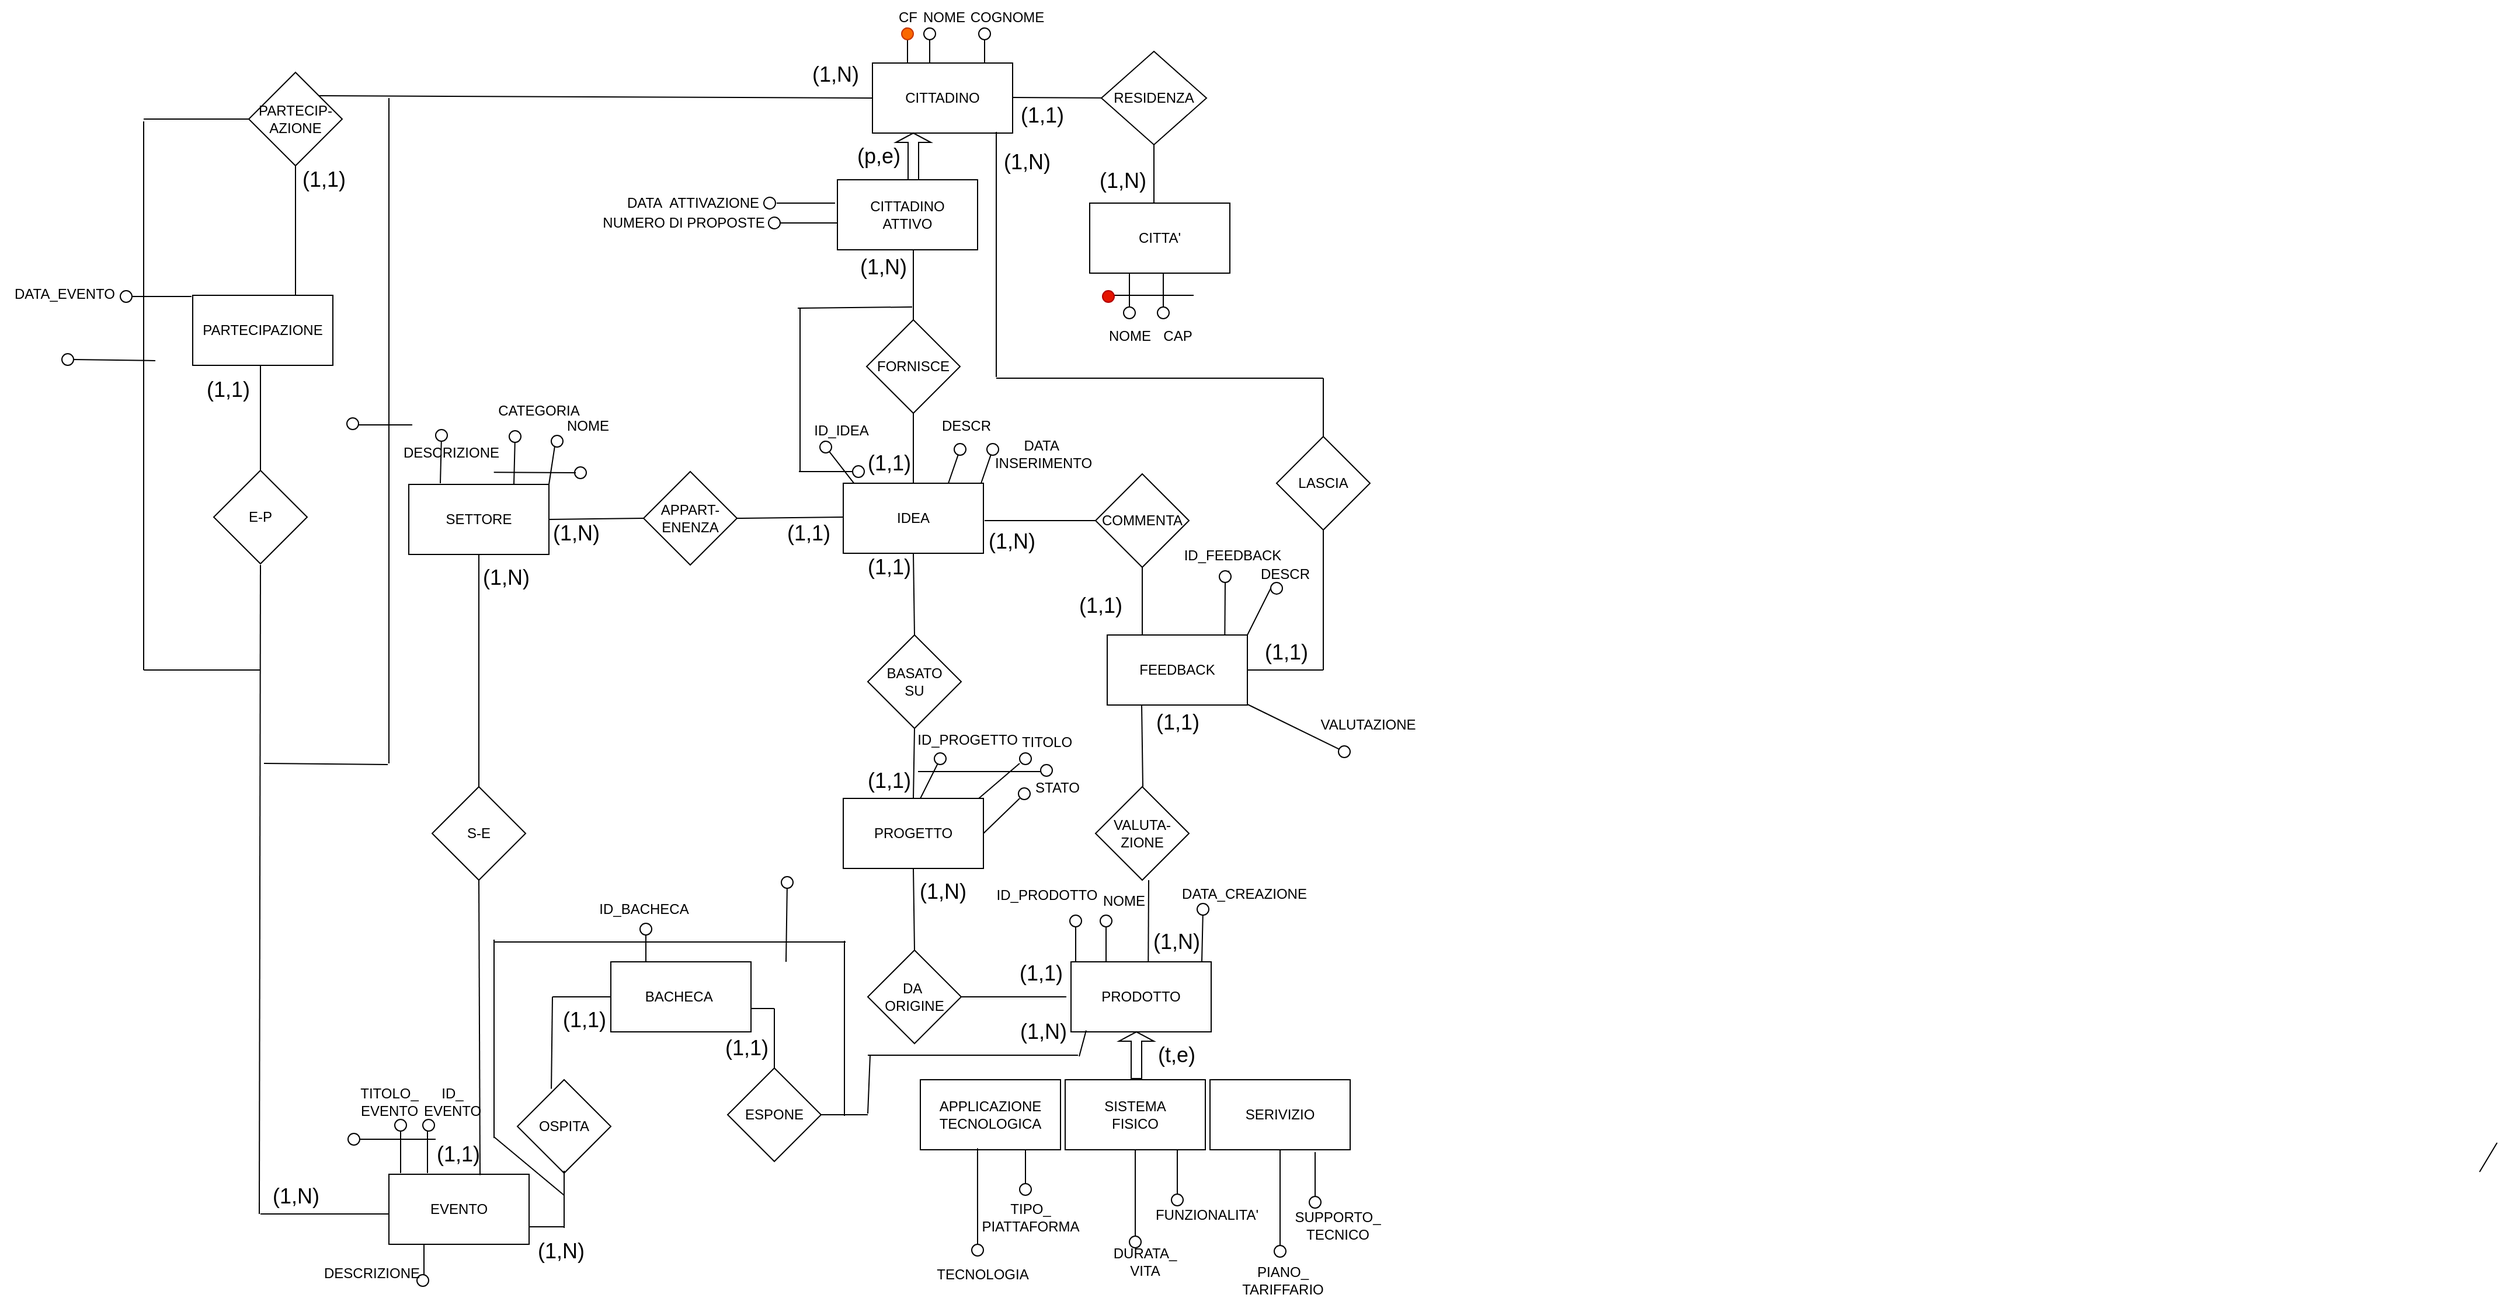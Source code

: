 <mxfile version="27.0.3">
  <diagram name="Pagina-1" id="vaOCFmSGmjO7FiVzWYV0">
    <mxGraphModel dx="2343" dy="803" grid="1" gridSize="10" guides="1" tooltips="1" connect="1" arrows="1" fold="1" page="1" pageScale="1" pageWidth="827" pageHeight="1169" background="none" math="0" shadow="0">
      <root>
        <mxCell id="0" />
        <mxCell id="1" parent="0" />
        <mxCell id="JRPKeL4zVLh7vCSeBcL3-1" value="CITTADINO" style="rounded=0;whiteSpace=wrap;html=1;" parent="1" vertex="1">
          <mxGeometry x="354" y="80" width="120" height="60" as="geometry" />
        </mxCell>
        <mxCell id="JRPKeL4zVLh7vCSeBcL3-2" value="" style="endArrow=none;html=1;rounded=0;" parent="1" edge="1">
          <mxGeometry width="50" height="50" relative="1" as="geometry">
            <mxPoint x="389" y="300" as="sourcePoint" />
            <mxPoint x="389" y="240" as="targetPoint" />
          </mxGeometry>
        </mxCell>
        <mxCell id="JRPKeL4zVLh7vCSeBcL3-3" value="FORNISCE" style="rhombus;whiteSpace=wrap;html=1;" parent="1" vertex="1">
          <mxGeometry x="349" y="300" width="80" height="80" as="geometry" />
        </mxCell>
        <mxCell id="JRPKeL4zVLh7vCSeBcL3-4" value="" style="endArrow=none;html=1;rounded=0;" parent="1" edge="1">
          <mxGeometry width="50" height="50" relative="1" as="geometry">
            <mxPoint x="389" y="440" as="sourcePoint" />
            <mxPoint x="389" y="380" as="targetPoint" />
          </mxGeometry>
        </mxCell>
        <mxCell id="JRPKeL4zVLh7vCSeBcL3-5" value="IDEA" style="rounded=0;whiteSpace=wrap;html=1;" parent="1" vertex="1">
          <mxGeometry x="329" y="440" width="120" height="60" as="geometry" />
        </mxCell>
        <mxCell id="JRPKeL4zVLh7vCSeBcL3-6" value="" style="endArrow=none;html=1;rounded=0;" parent="1" target="JRPKeL4zVLh7vCSeBcL3-7" edge="1">
          <mxGeometry width="50" height="50" relative="1" as="geometry">
            <mxPoint x="474" y="109.5" as="sourcePoint" />
            <mxPoint x="530" y="109.5" as="targetPoint" />
          </mxGeometry>
        </mxCell>
        <mxCell id="JRPKeL4zVLh7vCSeBcL3-7" value="RESIDENZA" style="rhombus;whiteSpace=wrap;html=1;" parent="1" vertex="1">
          <mxGeometry x="550" y="70" width="90" height="80" as="geometry" />
        </mxCell>
        <mxCell id="JRPKeL4zVLh7vCSeBcL3-8" value="" style="endArrow=none;html=1;rounded=0;entryX=0.5;entryY=1;entryDx=0;entryDy=0;" parent="1" target="JRPKeL4zVLh7vCSeBcL3-7" edge="1">
          <mxGeometry width="50" height="50" relative="1" as="geometry">
            <mxPoint x="595" y="200" as="sourcePoint" />
            <mxPoint x="610" y="170" as="targetPoint" />
          </mxGeometry>
        </mxCell>
        <mxCell id="JRPKeL4zVLh7vCSeBcL3-9" value="CITTA&#39;" style="rounded=0;whiteSpace=wrap;html=1;" parent="1" vertex="1">
          <mxGeometry x="540" y="200" width="120" height="60" as="geometry" />
        </mxCell>
        <mxCell id="JRPKeL4zVLh7vCSeBcL3-10" value="" style="endArrow=none;html=1;rounded=0;entryX=0.5;entryY=1;entryDx=0;entryDy=0;exitX=0.5;exitY=0;exitDx=0;exitDy=0;" parent="1" source="JRPKeL4zVLh7vCSeBcL3-11" target="JRPKeL4zVLh7vCSeBcL3-5" edge="1">
          <mxGeometry width="50" height="50" relative="1" as="geometry">
            <mxPoint x="420" y="610" as="sourcePoint" />
            <mxPoint x="484" y="610" as="targetPoint" />
          </mxGeometry>
        </mxCell>
        <mxCell id="JRPKeL4zVLh7vCSeBcL3-11" value="BASATO&lt;div&gt;SU&lt;/div&gt;" style="rhombus;whiteSpace=wrap;html=1;" parent="1" vertex="1">
          <mxGeometry x="350" y="570" width="80" height="80" as="geometry" />
        </mxCell>
        <mxCell id="JRPKeL4zVLh7vCSeBcL3-12" value="PROGETTO" style="rounded=0;whiteSpace=wrap;html=1;" parent="1" vertex="1">
          <mxGeometry x="329" y="710" width="120" height="60" as="geometry" />
        </mxCell>
        <mxCell id="JRPKeL4zVLh7vCSeBcL3-13" value="" style="endArrow=none;html=1;rounded=0;entryX=0.5;entryY=1;entryDx=0;entryDy=0;exitX=0.5;exitY=0;exitDx=0;exitDy=0;" parent="1" source="JRPKeL4zVLh7vCSeBcL3-12" target="JRPKeL4zVLh7vCSeBcL3-11" edge="1">
          <mxGeometry width="50" height="50" relative="1" as="geometry">
            <mxPoint x="390" y="690" as="sourcePoint" />
            <mxPoint x="350" y="610" as="targetPoint" />
          </mxGeometry>
        </mxCell>
        <mxCell id="JRPKeL4zVLh7vCSeBcL3-14" value="APPART-&lt;div&gt;ENENZA&lt;/div&gt;" style="rhombus;whiteSpace=wrap;html=1;" parent="1" vertex="1">
          <mxGeometry x="158" y="430" width="80" height="80" as="geometry" />
        </mxCell>
        <mxCell id="JRPKeL4zVLh7vCSeBcL3-15" value="SETTORE" style="rounded=0;whiteSpace=wrap;html=1;" parent="1" vertex="1">
          <mxGeometry x="-43" y="441" width="120" height="60" as="geometry" />
        </mxCell>
        <mxCell id="JRPKeL4zVLh7vCSeBcL3-16" value="" style="endArrow=none;html=1;rounded=0;entryX=0;entryY=0.5;entryDx=0;entryDy=0;exitX=1;exitY=0.5;exitDx=0;exitDy=0;" parent="1" source="JRPKeL4zVLh7vCSeBcL3-15" target="JRPKeL4zVLh7vCSeBcL3-14" edge="1">
          <mxGeometry width="50" height="50" relative="1" as="geometry">
            <mxPoint x="90" y="470" as="sourcePoint" />
            <mxPoint x="144" y="472" as="targetPoint" />
          </mxGeometry>
        </mxCell>
        <mxCell id="JRPKeL4zVLh7vCSeBcL3-17" value="" style="endArrow=none;html=1;rounded=0;entryX=0;entryY=0.5;entryDx=0;entryDy=0;exitX=1;exitY=0.5;exitDx=0;exitDy=0;" parent="1" source="JRPKeL4zVLh7vCSeBcL3-14" edge="1">
          <mxGeometry width="50" height="50" relative="1" as="geometry">
            <mxPoint x="240" y="460" as="sourcePoint" />
            <mxPoint x="329" y="469" as="targetPoint" />
          </mxGeometry>
        </mxCell>
        <mxCell id="JRPKeL4zVLh7vCSeBcL3-18" value="" style="shape=singleArrow;direction=north;whiteSpace=wrap;html=1;" parent="1" vertex="1">
          <mxGeometry x="374" y="140" width="30" height="40" as="geometry" />
        </mxCell>
        <mxCell id="JRPKeL4zVLh7vCSeBcL3-19" value="CITTADINO&lt;div&gt;ATTIVO&lt;/div&gt;" style="rounded=0;whiteSpace=wrap;html=1;" parent="1" vertex="1">
          <mxGeometry x="324" y="180" width="120" height="60" as="geometry" />
        </mxCell>
        <mxCell id="JRPKeL4zVLh7vCSeBcL3-22" value="" style="endArrow=none;html=1;rounded=0;entryX=0.5;entryY=1;entryDx=0;entryDy=0;exitX=0.5;exitY=0;exitDx=0;exitDy=0;" parent="1" source="JRPKeL4zVLh7vCSeBcL3-23" edge="1">
          <mxGeometry width="50" height="50" relative="1" as="geometry">
            <mxPoint x="420" y="880" as="sourcePoint" />
            <mxPoint x="389" y="770" as="targetPoint" />
          </mxGeometry>
        </mxCell>
        <mxCell id="JRPKeL4zVLh7vCSeBcL3-23" value="DA&amp;nbsp;&lt;div&gt;ORIGINE&lt;/div&gt;" style="rhombus;whiteSpace=wrap;html=1;" parent="1" vertex="1">
          <mxGeometry x="350" y="840" width="80" height="80" as="geometry" />
        </mxCell>
        <mxCell id="JRPKeL4zVLh7vCSeBcL3-24" value="" style="endArrow=none;html=1;rounded=0;entryX=1;entryY=0.5;entryDx=0;entryDy=0;" parent="1" target="JRPKeL4zVLh7vCSeBcL3-23" edge="1">
          <mxGeometry width="50" height="50" relative="1" as="geometry">
            <mxPoint x="520" y="880" as="sourcePoint" />
            <mxPoint x="350" y="880" as="targetPoint" />
          </mxGeometry>
        </mxCell>
        <mxCell id="JRPKeL4zVLh7vCSeBcL3-25" value="PRODOTTO" style="rounded=0;whiteSpace=wrap;html=1;" parent="1" vertex="1">
          <mxGeometry x="524" y="850" width="120" height="60" as="geometry" />
        </mxCell>
        <mxCell id="JRPKeL4zVLh7vCSeBcL3-27" value="" style="shape=singleArrow;direction=north;whiteSpace=wrap;html=1;" parent="1" vertex="1">
          <mxGeometry x="565" y="910" width="30" height="40" as="geometry" />
        </mxCell>
        <mxCell id="JRPKeL4zVLh7vCSeBcL3-28" value="APPLICAZIONE&lt;div&gt;TECNOLOGICA&lt;/div&gt;" style="rounded=0;whiteSpace=wrap;html=1;" parent="1" vertex="1">
          <mxGeometry x="395" y="951" width="120" height="60" as="geometry" />
        </mxCell>
        <mxCell id="JRPKeL4zVLh7vCSeBcL3-29" value="SISTEMA&lt;div&gt;FISICO&lt;/div&gt;" style="rounded=0;whiteSpace=wrap;html=1;" parent="1" vertex="1">
          <mxGeometry x="519" y="951" width="120" height="60" as="geometry" />
        </mxCell>
        <mxCell id="JRPKeL4zVLh7vCSeBcL3-30" value="SERIVIZIO" style="rounded=0;whiteSpace=wrap;html=1;" parent="1" vertex="1">
          <mxGeometry x="643" y="951" width="120" height="60" as="geometry" />
        </mxCell>
        <mxCell id="JRPKeL4zVLh7vCSeBcL3-31" value="FEEDBACK" style="rounded=0;whiteSpace=wrap;html=1;" parent="1" vertex="1">
          <mxGeometry x="555" y="570" width="120" height="60" as="geometry" />
        </mxCell>
        <mxCell id="JRPKeL4zVLh7vCSeBcL3-33" value="COMMENTA" style="rhombus;whiteSpace=wrap;html=1;" parent="1" vertex="1">
          <mxGeometry x="545" y="432" width="80" height="80" as="geometry" />
        </mxCell>
        <mxCell id="JRPKeL4zVLh7vCSeBcL3-35" value="" style="endArrow=none;html=1;rounded=0;entryX=0;entryY=0.5;entryDx=0;entryDy=0;" parent="1" target="JRPKeL4zVLh7vCSeBcL3-33" edge="1">
          <mxGeometry width="50" height="50" relative="1" as="geometry">
            <mxPoint x="450" y="472" as="sourcePoint" />
            <mxPoint x="505" y="452" as="targetPoint" />
          </mxGeometry>
        </mxCell>
        <mxCell id="JRPKeL4zVLh7vCSeBcL3-36" value="" style="endArrow=none;html=1;rounded=0;entryX=0.5;entryY=1;entryDx=0;entryDy=0;exitX=0.25;exitY=0;exitDx=0;exitDy=0;" parent="1" source="JRPKeL4zVLh7vCSeBcL3-31" target="JRPKeL4zVLh7vCSeBcL3-33" edge="1">
          <mxGeometry width="50" height="50" relative="1" as="geometry">
            <mxPoint x="579" y="570" as="sourcePoint" />
            <mxPoint x="584" y="512" as="targetPoint" />
          </mxGeometry>
        </mxCell>
        <mxCell id="JRPKeL4zVLh7vCSeBcL3-38" value="" style="endArrow=none;html=1;rounded=0;entryX=0.5;entryY=1;entryDx=0;entryDy=0;exitX=0.5;exitY=0;exitDx=0;exitDy=0;" parent="1" edge="1">
          <mxGeometry width="50" height="50" relative="1" as="geometry">
            <mxPoint x="585.5" y="700" as="sourcePoint" />
            <mxPoint x="584.5" y="630" as="targetPoint" />
          </mxGeometry>
        </mxCell>
        <mxCell id="JRPKeL4zVLh7vCSeBcL3-39" value="VALUTA-&lt;div&gt;ZIONE&lt;/div&gt;" style="rhombus;whiteSpace=wrap;html=1;" parent="1" vertex="1">
          <mxGeometry x="545" y="700" width="80" height="80" as="geometry" />
        </mxCell>
        <mxCell id="JRPKeL4zVLh7vCSeBcL3-40" value="" style="endArrow=none;html=1;rounded=0;entryX=0.5;entryY=1;entryDx=0;entryDy=0;" parent="1" edge="1">
          <mxGeometry width="50" height="50" relative="1" as="geometry">
            <mxPoint x="590.15" y="850" as="sourcePoint" />
            <mxPoint x="590.5" y="780" as="targetPoint" />
          </mxGeometry>
        </mxCell>
        <mxCell id="JRPKeL4zVLh7vCSeBcL3-42" value="" style="endArrow=none;html=1;rounded=0;entryX=0.5;entryY=1;entryDx=0;entryDy=0;" parent="1" edge="1">
          <mxGeometry width="50" height="50" relative="1" as="geometry">
            <mxPoint x="460" y="349" as="sourcePoint" />
            <mxPoint x="460" y="139" as="targetPoint" />
          </mxGeometry>
        </mxCell>
        <mxCell id="JRPKeL4zVLh7vCSeBcL3-43" value="" style="endArrow=none;html=1;rounded=0;" parent="1" edge="1">
          <mxGeometry width="50" height="50" relative="1" as="geometry">
            <mxPoint x="460" y="350" as="sourcePoint" />
            <mxPoint x="740" y="350" as="targetPoint" />
          </mxGeometry>
        </mxCell>
        <mxCell id="JRPKeL4zVLh7vCSeBcL3-44" value="" style="endArrow=none;html=1;rounded=0;" parent="1" edge="1">
          <mxGeometry width="50" height="50" relative="1" as="geometry">
            <mxPoint x="740" y="400" as="sourcePoint" />
            <mxPoint x="740" y="350" as="targetPoint" />
          </mxGeometry>
        </mxCell>
        <mxCell id="JRPKeL4zVLh7vCSeBcL3-45" value="LASCIA" style="rhombus;whiteSpace=wrap;html=1;" parent="1" vertex="1">
          <mxGeometry x="700" y="400" width="80" height="80" as="geometry" />
        </mxCell>
        <mxCell id="JRPKeL4zVLh7vCSeBcL3-46" value="" style="endArrow=none;html=1;rounded=0;exitX=0.5;exitY=1;exitDx=0;exitDy=0;" parent="1" source="JRPKeL4zVLh7vCSeBcL3-45" edge="1">
          <mxGeometry width="50" height="50" relative="1" as="geometry">
            <mxPoint x="450" y="370" as="sourcePoint" />
            <mxPoint x="740" y="600" as="targetPoint" />
          </mxGeometry>
        </mxCell>
        <mxCell id="JRPKeL4zVLh7vCSeBcL3-47" value="" style="endArrow=none;html=1;rounded=0;exitX=1;exitY=0.5;exitDx=0;exitDy=0;" parent="1" source="JRPKeL4zVLh7vCSeBcL3-31" edge="1">
          <mxGeometry width="50" height="50" relative="1" as="geometry">
            <mxPoint x="450" y="370" as="sourcePoint" />
            <mxPoint x="740" y="600" as="targetPoint" />
          </mxGeometry>
        </mxCell>
        <mxCell id="JRPKeL4zVLh7vCSeBcL3-48" value="" style="endArrow=none;html=1;rounded=0;exitX=0.5;exitY=1;exitDx=0;exitDy=0;entryX=0.5;entryY=0;entryDx=0;entryDy=0;" parent="1" source="JRPKeL4zVLh7vCSeBcL3-15" target="JRPKeL4zVLh7vCSeBcL3-49" edge="1">
          <mxGeometry width="50" height="50" relative="1" as="geometry">
            <mxPoint x="87" y="481" as="sourcePoint" />
            <mxPoint x="17" y="690" as="targetPoint" />
          </mxGeometry>
        </mxCell>
        <mxCell id="JRPKeL4zVLh7vCSeBcL3-49" value="S-E" style="rhombus;whiteSpace=wrap;html=1;" parent="1" vertex="1">
          <mxGeometry x="-23" y="700" width="80" height="80" as="geometry" />
        </mxCell>
        <mxCell id="JRPKeL4zVLh7vCSeBcL3-52" value="EVENTO" style="rounded=0;whiteSpace=wrap;html=1;" parent="1" vertex="1">
          <mxGeometry x="-60" y="1032" width="120" height="60" as="geometry" />
        </mxCell>
        <mxCell id="JRPKeL4zVLh7vCSeBcL3-53" value="BACHECA&amp;nbsp;" style="rounded=0;whiteSpace=wrap;html=1;" parent="1" vertex="1">
          <mxGeometry x="130" y="850" width="120" height="60" as="geometry" />
        </mxCell>
        <mxCell id="JRPKeL4zVLh7vCSeBcL3-54" value="ESPONE" style="rhombus;whiteSpace=wrap;html=1;" parent="1" vertex="1">
          <mxGeometry x="230" y="941" width="80" height="80" as="geometry" />
        </mxCell>
        <mxCell id="JRPKeL4zVLh7vCSeBcL3-56" value="" style="endArrow=none;html=1;rounded=0;entryX=1;entryY=0.5;entryDx=0;entryDy=0;" parent="1" target="JRPKeL4zVLh7vCSeBcL3-54" edge="1">
          <mxGeometry width="50" height="50" relative="1" as="geometry">
            <mxPoint x="350" y="981" as="sourcePoint" />
            <mxPoint x="390" y="830" as="targetPoint" />
          </mxGeometry>
        </mxCell>
        <mxCell id="JRPKeL4zVLh7vCSeBcL3-63" value="" style="endArrow=none;html=1;rounded=0;exitX=0.5;exitY=0;exitDx=0;exitDy=0;" parent="1" source="JRPKeL4zVLh7vCSeBcL3-54" edge="1">
          <mxGeometry width="50" height="50" relative="1" as="geometry">
            <mxPoint x="340" y="880" as="sourcePoint" />
            <mxPoint x="270" y="890" as="targetPoint" />
          </mxGeometry>
        </mxCell>
        <mxCell id="JRPKeL4zVLh7vCSeBcL3-64" value="" style="endArrow=none;html=1;rounded=0;" parent="1" edge="1">
          <mxGeometry width="50" height="50" relative="1" as="geometry">
            <mxPoint x="270" y="890" as="sourcePoint" />
            <mxPoint x="250" y="890" as="targetPoint" />
          </mxGeometry>
        </mxCell>
        <mxCell id="JRPKeL4zVLh7vCSeBcL3-65" value="" style="endArrow=none;html=1;rounded=0;entryX=0.5;entryY=1;entryDx=0;entryDy=0;exitX=0.65;exitY=0.012;exitDx=0;exitDy=0;exitPerimeter=0;" parent="1" source="JRPKeL4zVLh7vCSeBcL3-52" target="JRPKeL4zVLh7vCSeBcL3-49" edge="1">
          <mxGeometry width="50" height="50" relative="1" as="geometry">
            <mxPoint x="340" y="880" as="sourcePoint" />
            <mxPoint x="390" y="830" as="targetPoint" />
          </mxGeometry>
        </mxCell>
        <mxCell id="JRPKeL4zVLh7vCSeBcL3-66" value="OSPITA" style="rhombus;whiteSpace=wrap;html=1;" parent="1" vertex="1">
          <mxGeometry x="50" y="951" width="80" height="80" as="geometry" />
        </mxCell>
        <mxCell id="JRPKeL4zVLh7vCSeBcL3-67" value="" style="endArrow=none;html=1;rounded=0;exitX=0;exitY=0.5;exitDx=0;exitDy=0;" parent="1" source="JRPKeL4zVLh7vCSeBcL3-53" edge="1">
          <mxGeometry width="50" height="50" relative="1" as="geometry">
            <mxPoint x="340" y="880" as="sourcePoint" />
            <mxPoint x="80" y="880" as="targetPoint" />
          </mxGeometry>
        </mxCell>
        <mxCell id="JRPKeL4zVLh7vCSeBcL3-68" value="" style="endArrow=none;html=1;rounded=0;exitX=0.363;exitY=0.097;exitDx=0;exitDy=0;exitPerimeter=0;" parent="1" source="JRPKeL4zVLh7vCSeBcL3-66" edge="1">
          <mxGeometry width="50" height="50" relative="1" as="geometry">
            <mxPoint x="340" y="880" as="sourcePoint" />
            <mxPoint x="80" y="880" as="targetPoint" />
          </mxGeometry>
        </mxCell>
        <mxCell id="JRPKeL4zVLh7vCSeBcL3-69" value="" style="endArrow=none;html=1;rounded=0;exitX=0.5;exitY=1;exitDx=0;exitDy=0;" parent="1" edge="1">
          <mxGeometry width="50" height="50" relative="1" as="geometry">
            <mxPoint x="90" y="1029" as="sourcePoint" />
            <mxPoint x="90" y="1078" as="targetPoint" />
          </mxGeometry>
        </mxCell>
        <mxCell id="JRPKeL4zVLh7vCSeBcL3-70" value="" style="endArrow=none;html=1;rounded=0;entryX=1;entryY=0.75;entryDx=0;entryDy=0;" parent="1" target="JRPKeL4zVLh7vCSeBcL3-52" edge="1">
          <mxGeometry width="50" height="50" relative="1" as="geometry">
            <mxPoint x="90" y="1077" as="sourcePoint" />
            <mxPoint x="80" y="1100" as="targetPoint" />
          </mxGeometry>
        </mxCell>
        <mxCell id="JRPKeL4zVLh7vCSeBcL3-72" value="" style="endArrow=none;html=1;rounded=0;" parent="1" edge="1">
          <mxGeometry width="50" height="50" relative="1" as="geometry">
            <mxPoint x="-170" y="1066" as="sourcePoint" />
            <mxPoint x="-60" y="1066" as="targetPoint" />
          </mxGeometry>
        </mxCell>
        <mxCell id="JRPKeL4zVLh7vCSeBcL3-73" value="" style="endArrow=none;html=1;rounded=0;" parent="1" edge="1">
          <mxGeometry width="50" height="50" relative="1" as="geometry">
            <mxPoint x="-171" y="1066" as="sourcePoint" />
            <mxPoint x="-170" y="510" as="targetPoint" />
          </mxGeometry>
        </mxCell>
        <mxCell id="JRPKeL4zVLh7vCSeBcL3-74" value="PARTECIP-&lt;div&gt;AZIONE&lt;/div&gt;" style="rhombus;whiteSpace=wrap;html=1;" parent="1" vertex="1">
          <mxGeometry x="-180" y="88" width="80" height="80" as="geometry" />
        </mxCell>
        <mxCell id="JRPKeL4zVLh7vCSeBcL3-75" value="" style="endArrow=none;html=1;rounded=0;entryX=1;entryY=0;entryDx=0;entryDy=0;exitX=0;exitY=0.5;exitDx=0;exitDy=0;" parent="1" source="JRPKeL4zVLh7vCSeBcL3-1" target="JRPKeL4zVLh7vCSeBcL3-74" edge="1">
          <mxGeometry width="50" height="50" relative="1" as="geometry">
            <mxPoint x="340" y="220" as="sourcePoint" />
            <mxPoint x="390" y="170" as="targetPoint" />
          </mxGeometry>
        </mxCell>
        <mxCell id="JRPKeL4zVLh7vCSeBcL3-77" value="(p,e)" style="text;html=1;align=center;verticalAlign=middle;resizable=0;points=[];autosize=1;strokeColor=none;fillColor=none;strokeWidth=7;fontSize=18;" parent="1" vertex="1">
          <mxGeometry x="329" y="140" width="60" height="40" as="geometry" />
        </mxCell>
        <mxCell id="JRPKeL4zVLh7vCSeBcL3-79" value="" style="endArrow=none;html=1;rounded=0;entryX=0.25;entryY=0;entryDx=0;entryDy=0;" parent="1" source="JRPKeL4zVLh7vCSeBcL3-80" target="JRPKeL4zVLh7vCSeBcL3-1" edge="1">
          <mxGeometry width="50" height="50" relative="1" as="geometry">
            <mxPoint x="384" y="50" as="sourcePoint" />
            <mxPoint x="210" y="190" as="targetPoint" />
          </mxGeometry>
        </mxCell>
        <mxCell id="JRPKeL4zVLh7vCSeBcL3-81" value="" style="endArrow=none;html=1;rounded=0;entryX=0.25;entryY=0;entryDx=0;entryDy=0;" parent="1" target="JRPKeL4zVLh7vCSeBcL3-80" edge="1">
          <mxGeometry width="50" height="50" relative="1" as="geometry">
            <mxPoint x="384" y="50" as="sourcePoint" />
            <mxPoint x="384" y="80" as="targetPoint" />
          </mxGeometry>
        </mxCell>
        <mxCell id="JRPKeL4zVLh7vCSeBcL3-80" value="" style="ellipse;whiteSpace=wrap;html=1;aspect=fixed;fontColor=#000000;labelBackgroundColor=none;labelBorderColor=none;noLabel=1;fillColor=#FA6800;strokeColor=#C73500;" parent="1" vertex="1">
          <mxGeometry x="379" y="50" width="10" height="10" as="geometry" />
        </mxCell>
        <mxCell id="JRPKeL4zVLh7vCSeBcL3-82" value="CF" style="text;html=1;align=center;verticalAlign=middle;resizable=0;points=[];autosize=1;strokeColor=none;fillColor=none;" parent="1" vertex="1">
          <mxGeometry x="364" y="26" width="40" height="30" as="geometry" />
        </mxCell>
        <mxCell id="JRPKeL4zVLh7vCSeBcL3-83" value="" style="endArrow=none;html=1;rounded=0;entryX=0.25;entryY=0;entryDx=0;entryDy=0;" parent="1" source="JRPKeL4zVLh7vCSeBcL3-85" edge="1">
          <mxGeometry width="50" height="50" relative="1" as="geometry">
            <mxPoint x="403" y="50" as="sourcePoint" />
            <mxPoint x="403" y="80" as="targetPoint" />
          </mxGeometry>
        </mxCell>
        <mxCell id="JRPKeL4zVLh7vCSeBcL3-84" value="" style="endArrow=none;html=1;rounded=0;entryX=0.25;entryY=0;entryDx=0;entryDy=0;" parent="1" target="JRPKeL4zVLh7vCSeBcL3-85" edge="1">
          <mxGeometry width="50" height="50" relative="1" as="geometry">
            <mxPoint x="403" y="50" as="sourcePoint" />
            <mxPoint x="403" y="80" as="targetPoint" />
          </mxGeometry>
        </mxCell>
        <mxCell id="JRPKeL4zVLh7vCSeBcL3-85" value="" style="ellipse;whiteSpace=wrap;html=1;aspect=fixed;fontColor=none;labelBackgroundColor=none;labelBorderColor=none;noLabel=1;" parent="1" vertex="1">
          <mxGeometry x="398" y="50" width="10" height="10" as="geometry" />
        </mxCell>
        <mxCell id="JRPKeL4zVLh7vCSeBcL3-86" value="NOME" style="text;html=1;align=center;verticalAlign=middle;resizable=0;points=[];autosize=1;strokeColor=none;fillColor=none;" parent="1" vertex="1">
          <mxGeometry x="385" y="26" width="60" height="30" as="geometry" />
        </mxCell>
        <mxCell id="JRPKeL4zVLh7vCSeBcL3-87" value="" style="endArrow=none;html=1;rounded=0;entryX=0.25;entryY=0;entryDx=0;entryDy=0;" parent="1" source="JRPKeL4zVLh7vCSeBcL3-89" edge="1">
          <mxGeometry width="50" height="50" relative="1" as="geometry">
            <mxPoint x="450" y="50" as="sourcePoint" />
            <mxPoint x="450" y="80" as="targetPoint" />
          </mxGeometry>
        </mxCell>
        <mxCell id="JRPKeL4zVLh7vCSeBcL3-88" value="" style="endArrow=none;html=1;rounded=0;entryX=0.25;entryY=0;entryDx=0;entryDy=0;" parent="1" target="JRPKeL4zVLh7vCSeBcL3-89" edge="1">
          <mxGeometry width="50" height="50" relative="1" as="geometry">
            <mxPoint x="450" y="50" as="sourcePoint" />
            <mxPoint x="450" y="80" as="targetPoint" />
          </mxGeometry>
        </mxCell>
        <mxCell id="JRPKeL4zVLh7vCSeBcL3-89" value="" style="ellipse;whiteSpace=wrap;html=1;aspect=fixed;fontColor=none;labelBackgroundColor=none;labelBorderColor=none;noLabel=1;" parent="1" vertex="1">
          <mxGeometry x="445" y="50" width="10" height="10" as="geometry" />
        </mxCell>
        <mxCell id="JRPKeL4zVLh7vCSeBcL3-90" value="COGNOME" style="text;html=1;align=center;verticalAlign=middle;resizable=0;points=[];autosize=1;strokeColor=none;fillColor=none;" parent="1" vertex="1">
          <mxGeometry x="424" y="26" width="90" height="30" as="geometry" />
        </mxCell>
        <mxCell id="JRPKeL4zVLh7vCSeBcL3-91" value="" style="endArrow=none;html=1;rounded=0;" parent="1" edge="1">
          <mxGeometry width="50" height="50" relative="1" as="geometry">
            <mxPoint x="272" y="200" as="sourcePoint" />
            <mxPoint x="322" y="200" as="targetPoint" />
          </mxGeometry>
        </mxCell>
        <mxCell id="JRPKeL4zVLh7vCSeBcL3-93" value="" style="ellipse;whiteSpace=wrap;html=1;aspect=fixed;fontColor=none;labelBackgroundColor=none;labelBorderColor=none;noLabel=1;rotation=-169;" parent="1" vertex="1">
          <mxGeometry x="261" y="195" width="10" height="10" as="geometry" />
        </mxCell>
        <mxCell id="JRPKeL4zVLh7vCSeBcL3-97" value="DATA&amp;nbsp; ATTIVAZIONE" style="text;html=1;align=center;verticalAlign=middle;resizable=0;points=[];autosize=1;strokeColor=none;fillColor=none;" parent="1" vertex="1">
          <mxGeometry x="130" y="185" width="140" height="30" as="geometry" />
        </mxCell>
        <mxCell id="JRPKeL4zVLh7vCSeBcL3-98" value="" style="endArrow=none;html=1;rounded=0;" parent="1" edge="1">
          <mxGeometry width="50" height="50" relative="1" as="geometry">
            <mxPoint x="274" y="217" as="sourcePoint" />
            <mxPoint x="324" y="217" as="targetPoint" />
          </mxGeometry>
        </mxCell>
        <mxCell id="JRPKeL4zVLh7vCSeBcL3-99" value="" style="ellipse;whiteSpace=wrap;html=1;aspect=fixed;fontColor=none;labelBackgroundColor=none;labelBorderColor=none;noLabel=1;rotation=-169;" parent="1" vertex="1">
          <mxGeometry x="265" y="212" width="10" height="10" as="geometry" />
        </mxCell>
        <mxCell id="JRPKeL4zVLh7vCSeBcL3-100" value="NUMERO DI PROPOSTE" style="text;html=1;align=center;verticalAlign=middle;resizable=0;points=[];autosize=1;strokeColor=none;fillColor=none;" parent="1" vertex="1">
          <mxGeometry x="112" y="202" width="160" height="30" as="geometry" />
        </mxCell>
        <mxCell id="JRPKeL4zVLh7vCSeBcL3-101" value="" style="endArrow=none;html=1;rounded=0;" parent="1" edge="1">
          <mxGeometry width="50" height="50" relative="1" as="geometry">
            <mxPoint x="574" y="290" as="sourcePoint" />
            <mxPoint x="574" y="260" as="targetPoint" />
          </mxGeometry>
        </mxCell>
        <mxCell id="JRPKeL4zVLh7vCSeBcL3-103" value="" style="ellipse;whiteSpace=wrap;html=1;aspect=fixed;fillColor=light-dark(#FFFFFF,#E96B12);" parent="1" vertex="1">
          <mxGeometry x="99" y="426" width="10" height="10" as="geometry" />
        </mxCell>
        <mxCell id="JRPKeL4zVLh7vCSeBcL3-104" value="" style="ellipse;whiteSpace=wrap;html=1;aspect=fixed;" parent="1" vertex="1">
          <mxGeometry x="569" y="289" width="10" height="10" as="geometry" />
        </mxCell>
        <mxCell id="JRPKeL4zVLh7vCSeBcL3-105" value="NOME" style="text;html=1;align=center;verticalAlign=middle;resizable=0;points=[];autosize=1;strokeColor=none;fillColor=none;" parent="1" vertex="1">
          <mxGeometry x="544" y="299" width="60" height="30" as="geometry" />
        </mxCell>
        <mxCell id="JRPKeL4zVLh7vCSeBcL3-106" value="" style="endArrow=none;html=1;rounded=0;" parent="1" edge="1">
          <mxGeometry width="50" height="50" relative="1" as="geometry">
            <mxPoint x="603" y="290" as="sourcePoint" />
            <mxPoint x="603" y="260" as="targetPoint" />
          </mxGeometry>
        </mxCell>
        <mxCell id="JRPKeL4zVLh7vCSeBcL3-107" value="" style="ellipse;whiteSpace=wrap;html=1;aspect=fixed;" parent="1" vertex="1">
          <mxGeometry x="598" y="289" width="10" height="10" as="geometry" />
        </mxCell>
        <mxCell id="JRPKeL4zVLh7vCSeBcL3-108" value="CAP" style="text;html=1;align=center;verticalAlign=middle;resizable=0;points=[];autosize=1;strokeColor=none;fillColor=none;" parent="1" vertex="1">
          <mxGeometry x="590" y="299" width="50" height="30" as="geometry" />
        </mxCell>
        <mxCell id="JRPKeL4zVLh7vCSeBcL3-109" value="" style="endArrow=none;html=1;rounded=0;" parent="1" edge="1">
          <mxGeometry width="50" height="50" relative="1" as="geometry">
            <mxPoint x="560" y="279" as="sourcePoint" />
            <mxPoint x="629" y="279" as="targetPoint" />
          </mxGeometry>
        </mxCell>
        <mxCell id="JRPKeL4zVLh7vCSeBcL3-110" value="" style="ellipse;whiteSpace=wrap;html=1;aspect=fixed;fillColor=light-dark(#E51400,#E96B12);fontColor=#ffffff;strokeColor=#B20000;" parent="1" vertex="1">
          <mxGeometry x="551" y="275" width="10" height="10" as="geometry" />
        </mxCell>
        <mxCell id="JRPKeL4zVLh7vCSeBcL3-112" value="(1,1)" style="text;html=1;align=center;verticalAlign=middle;resizable=0;points=[];autosize=1;strokeColor=none;fillColor=none;strokeWidth=7;fontSize=18;" parent="1" vertex="1">
          <mxGeometry x="469" y="105" width="60" height="40" as="geometry" />
        </mxCell>
        <mxCell id="JRPKeL4zVLh7vCSeBcL3-113" value="(1,N)" style="text;html=1;align=center;verticalAlign=middle;resizable=0;points=[];autosize=1;strokeColor=none;fillColor=none;strokeWidth=7;fontSize=18;" parent="1" vertex="1">
          <mxGeometry x="538" y="161" width="60" height="40" as="geometry" />
        </mxCell>
        <mxCell id="JRPKeL4zVLh7vCSeBcL3-115" value="(1,N)" style="text;html=1;align=center;verticalAlign=middle;resizable=0;points=[];autosize=1;strokeColor=none;fillColor=none;strokeWidth=7;fontSize=18;" parent="1" vertex="1">
          <mxGeometry x="333" y="235" width="60" height="40" as="geometry" />
        </mxCell>
        <mxCell id="JRPKeL4zVLh7vCSeBcL3-124" value="" style="endArrow=none;html=1;rounded=0;entryX=0.075;entryY=-0.004;entryDx=0;entryDy=0;entryPerimeter=0;" parent="1" source="JRPKeL4zVLh7vCSeBcL3-126" target="JRPKeL4zVLh7vCSeBcL3-5" edge="1">
          <mxGeometry width="50" height="50" relative="1" as="geometry">
            <mxPoint x="314" y="404" as="sourcePoint" />
            <mxPoint x="314" y="434" as="targetPoint" />
          </mxGeometry>
        </mxCell>
        <mxCell id="JRPKeL4zVLh7vCSeBcL3-125" value="" style="endArrow=none;html=1;rounded=0;entryX=0.25;entryY=0;entryDx=0;entryDy=0;" parent="1" target="JRPKeL4zVLh7vCSeBcL3-126" edge="1">
          <mxGeometry width="50" height="50" relative="1" as="geometry">
            <mxPoint x="314" y="404" as="sourcePoint" />
            <mxPoint x="314" y="434" as="targetPoint" />
          </mxGeometry>
        </mxCell>
        <mxCell id="JRPKeL4zVLh7vCSeBcL3-126" value="" style="ellipse;whiteSpace=wrap;html=1;aspect=fixed;fontColor=none;labelBackgroundColor=none;labelBorderColor=none;noLabel=1;" parent="1" vertex="1">
          <mxGeometry x="309" y="404" width="10" height="10" as="geometry" />
        </mxCell>
        <mxCell id="JRPKeL4zVLh7vCSeBcL3-127" value="ID_IDEA" style="text;html=1;align=center;verticalAlign=middle;resizable=0;points=[];autosize=1;strokeColor=none;fillColor=none;" parent="1" vertex="1">
          <mxGeometry x="292" y="380" width="70" height="30" as="geometry" />
        </mxCell>
        <mxCell id="JRPKeL4zVLh7vCSeBcL3-128" value="" style="endArrow=none;html=1;rounded=0;entryX=0.75;entryY=0;entryDx=0;entryDy=0;" parent="1" source="JRPKeL4zVLh7vCSeBcL3-130" target="JRPKeL4zVLh7vCSeBcL3-5" edge="1">
          <mxGeometry width="50" height="50" relative="1" as="geometry">
            <mxPoint x="368" y="403" as="sourcePoint" />
            <mxPoint x="356.0" y="435" as="targetPoint" />
          </mxGeometry>
        </mxCell>
        <mxCell id="JRPKeL4zVLh7vCSeBcL3-130" value="" style="ellipse;whiteSpace=wrap;html=1;aspect=fixed;fontColor=none;labelBackgroundColor=none;labelBorderColor=none;noLabel=1;" parent="1" vertex="1">
          <mxGeometry x="424" y="406" width="10" height="10" as="geometry" />
        </mxCell>
        <mxCell id="JRPKeL4zVLh7vCSeBcL3-131" value="DESCR" style="text;html=1;align=center;verticalAlign=middle;resizable=0;points=[];autosize=1;strokeColor=none;fillColor=none;" parent="1" vertex="1">
          <mxGeometry x="399" y="376" width="70" height="30" as="geometry" />
        </mxCell>
        <mxCell id="JRPKeL4zVLh7vCSeBcL3-137" value="DATA&amp;nbsp;&lt;div&gt;INSERIMENTO&lt;/div&gt;" style="text;html=1;align=center;verticalAlign=middle;resizable=0;points=[];autosize=1;strokeColor=none;fillColor=none;" parent="1" vertex="1">
          <mxGeometry x="445" y="395" width="110" height="40" as="geometry" />
        </mxCell>
        <mxCell id="JRPKeL4zVLh7vCSeBcL3-139" value="" style="endArrow=none;html=1;rounded=0;" parent="1" edge="1">
          <mxGeometry width="50" height="50" relative="1" as="geometry">
            <mxPoint x="290" y="290" as="sourcePoint" />
            <mxPoint x="388" y="289" as="targetPoint" />
          </mxGeometry>
        </mxCell>
        <mxCell id="JRPKeL4zVLh7vCSeBcL3-141" value="" style="endArrow=none;html=1;rounded=0;" parent="1" edge="1">
          <mxGeometry width="50" height="50" relative="1" as="geometry">
            <mxPoint x="292" y="430" as="sourcePoint" />
            <mxPoint x="292" y="290" as="targetPoint" />
          </mxGeometry>
        </mxCell>
        <mxCell id="JRPKeL4zVLh7vCSeBcL3-144" value="" style="endArrow=none;html=1;rounded=0;" parent="1" source="JRPKeL4zVLh7vCSeBcL3-143" edge="1">
          <mxGeometry width="50" height="50" relative="1" as="geometry">
            <mxPoint x="291" y="430" as="sourcePoint" />
            <mxPoint x="341" y="430" as="targetPoint" />
          </mxGeometry>
        </mxCell>
        <mxCell id="JRPKeL4zVLh7vCSeBcL3-147" value="" style="endArrow=none;html=1;rounded=0;entryX=0.75;entryY=0;entryDx=0;entryDy=0;" parent="1" source="JRPKeL4zVLh7vCSeBcL3-148" edge="1">
          <mxGeometry width="50" height="50" relative="1" as="geometry">
            <mxPoint x="396" y="403" as="sourcePoint" />
            <mxPoint x="447" y="440" as="targetPoint" />
          </mxGeometry>
        </mxCell>
        <mxCell id="JRPKeL4zVLh7vCSeBcL3-148" value="" style="ellipse;whiteSpace=wrap;html=1;aspect=fixed;fontColor=none;labelBackgroundColor=none;labelBorderColor=none;noLabel=1;" parent="1" vertex="1">
          <mxGeometry x="452" y="406" width="10" height="10" as="geometry" />
        </mxCell>
        <mxCell id="JRPKeL4zVLh7vCSeBcL3-152" value="" style="endArrow=none;html=1;rounded=0;" parent="1" target="JRPKeL4zVLh7vCSeBcL3-143" edge="1">
          <mxGeometry width="50" height="50" relative="1" as="geometry">
            <mxPoint x="291" y="430" as="sourcePoint" />
            <mxPoint x="341" y="430" as="targetPoint" />
          </mxGeometry>
        </mxCell>
        <mxCell id="JRPKeL4zVLh7vCSeBcL3-143" value="" style="ellipse;whiteSpace=wrap;html=1;aspect=fixed;fillColor=light-dark(#FFFFFF,#E96B12);" parent="1" vertex="1">
          <mxGeometry x="337" y="425" width="10" height="10" as="geometry" />
        </mxCell>
        <mxCell id="JRPKeL4zVLh7vCSeBcL3-153" value="(1,1)" style="text;html=1;align=center;verticalAlign=middle;resizable=0;points=[];autosize=1;strokeColor=none;fillColor=none;strokeWidth=7;fontSize=18;" parent="1" vertex="1">
          <mxGeometry x="338" y="403" width="60" height="40" as="geometry" />
        </mxCell>
        <mxCell id="JRPKeL4zVLh7vCSeBcL3-154" value="(1,1)" style="text;html=1;align=center;verticalAlign=middle;resizable=0;points=[];autosize=1;strokeColor=none;fillColor=none;strokeWidth=7;fontSize=18;" parent="1" vertex="1">
          <mxGeometry x="338" y="492" width="60" height="40" as="geometry" />
        </mxCell>
        <mxCell id="JRPKeL4zVLh7vCSeBcL3-155" value="(1,1)" style="text;html=1;align=center;verticalAlign=middle;resizable=0;points=[];autosize=1;strokeColor=none;fillColor=none;strokeWidth=7;fontSize=18;" parent="1" vertex="1">
          <mxGeometry x="338" y="675" width="60" height="40" as="geometry" />
        </mxCell>
        <mxCell id="JRPKeL4zVLh7vCSeBcL3-156" value="" style="endArrow=none;html=1;rounded=0;" parent="1" edge="1">
          <mxGeometry width="50" height="50" relative="1" as="geometry">
            <mxPoint x="395" y="710" as="sourcePoint" />
            <mxPoint x="410" y="680" as="targetPoint" />
          </mxGeometry>
        </mxCell>
        <mxCell id="JRPKeL4zVLh7vCSeBcL3-157" value="" style="ellipse;whiteSpace=wrap;html=1;aspect=fixed;" parent="1" vertex="1">
          <mxGeometry x="407" y="671" width="10" height="10" as="geometry" />
        </mxCell>
        <mxCell id="JRPKeL4zVLh7vCSeBcL3-158" value="ID_PROGETTO" style="text;html=1;align=center;verticalAlign=middle;resizable=0;points=[];autosize=1;strokeColor=none;fillColor=none;" parent="1" vertex="1">
          <mxGeometry x="380" y="645" width="110" height="30" as="geometry" />
        </mxCell>
        <mxCell id="JRPKeL4zVLh7vCSeBcL3-159" value="" style="endArrow=none;html=1;rounded=0;" parent="1" edge="1">
          <mxGeometry width="50" height="50" relative="1" as="geometry">
            <mxPoint x="445" y="710" as="sourcePoint" />
            <mxPoint x="480" y="680" as="targetPoint" />
          </mxGeometry>
        </mxCell>
        <mxCell id="JRPKeL4zVLh7vCSeBcL3-160" value="" style="ellipse;whiteSpace=wrap;html=1;aspect=fixed;" parent="1" vertex="1">
          <mxGeometry x="480" y="671" width="10" height="10" as="geometry" />
        </mxCell>
        <mxCell id="JRPKeL4zVLh7vCSeBcL3-161" value="TITOLO" style="text;html=1;align=center;verticalAlign=middle;resizable=0;points=[];autosize=1;strokeColor=none;fillColor=none;" parent="1" vertex="1">
          <mxGeometry x="468" y="647" width="70" height="30" as="geometry" />
        </mxCell>
        <mxCell id="JRPKeL4zVLh7vCSeBcL3-162" value="" style="endArrow=none;html=1;rounded=0;" parent="1" edge="1">
          <mxGeometry width="50" height="50" relative="1" as="geometry">
            <mxPoint x="449" y="740" as="sourcePoint" />
            <mxPoint x="480" y="710" as="targetPoint" />
          </mxGeometry>
        </mxCell>
        <mxCell id="JRPKeL4zVLh7vCSeBcL3-163" value="" style="ellipse;whiteSpace=wrap;html=1;aspect=fixed;" parent="1" vertex="1">
          <mxGeometry x="479" y="701" width="10" height="10" as="geometry" />
        </mxCell>
        <mxCell id="JRPKeL4zVLh7vCSeBcL3-165" value="STATO" style="text;html=1;align=center;verticalAlign=middle;resizable=0;points=[];autosize=1;strokeColor=none;fillColor=none;" parent="1" vertex="1">
          <mxGeometry x="482" y="686" width="60" height="30" as="geometry" />
        </mxCell>
        <mxCell id="JRPKeL4zVLh7vCSeBcL3-166" value="(1,1)" style="text;html=1;align=center;verticalAlign=middle;resizable=0;points=[];autosize=1;strokeColor=none;fillColor=none;strokeWidth=7;fontSize=18;" parent="1" vertex="1">
          <mxGeometry x="468" y="840" width="60" height="40" as="geometry" />
        </mxCell>
        <mxCell id="JRPKeL4zVLh7vCSeBcL3-167" value="(1,N)" style="text;html=1;align=center;verticalAlign=middle;resizable=0;points=[];autosize=1;strokeColor=none;fillColor=none;strokeWidth=7;fontSize=18;" parent="1" vertex="1">
          <mxGeometry x="384" y="770" width="60" height="40" as="geometry" />
        </mxCell>
        <mxCell id="JRPKeL4zVLh7vCSeBcL3-168" value="" style="endArrow=none;html=1;rounded=0;" parent="1" edge="1">
          <mxGeometry width="50" height="50" relative="1" as="geometry">
            <mxPoint x="528" y="850" as="sourcePoint" />
            <mxPoint x="528" y="820" as="targetPoint" />
          </mxGeometry>
        </mxCell>
        <mxCell id="JRPKeL4zVLh7vCSeBcL3-170" value="" style="ellipse;whiteSpace=wrap;html=1;aspect=fixed;fillColor=light-dark(#FFFFFF,#E96B12);" parent="1" vertex="1">
          <mxGeometry x="523" y="810" width="10" height="10" as="geometry" />
        </mxCell>
        <mxCell id="JRPKeL4zVLh7vCSeBcL3-171" value="ID_PRODOTTO" style="text;html=1;align=center;verticalAlign=middle;resizable=0;points=[];autosize=1;strokeColor=none;fillColor=none;" parent="1" vertex="1">
          <mxGeometry x="448" y="778" width="110" height="30" as="geometry" />
        </mxCell>
        <mxCell id="JRPKeL4zVLh7vCSeBcL3-174" value="" style="endArrow=none;html=1;rounded=0;exitX=1.017;exitY=0.319;exitDx=0;exitDy=0;exitPerimeter=0;" parent="1" edge="1">
          <mxGeometry width="50" height="50" relative="1" as="geometry">
            <mxPoint x="393" y="687.0" as="sourcePoint" />
            <mxPoint x="502" y="687" as="targetPoint" />
          </mxGeometry>
        </mxCell>
        <mxCell id="JRPKeL4zVLh7vCSeBcL3-173" value="" style="ellipse;whiteSpace=wrap;html=1;aspect=fixed;fillColor=light-dark(#FFFFFF,#E96B12);" parent="1" vertex="1">
          <mxGeometry x="498" y="681" width="10" height="10" as="geometry" />
        </mxCell>
        <mxCell id="JRPKeL4zVLh7vCSeBcL3-176" value="" style="endArrow=none;html=1;rounded=0;entryX=0.75;entryY=0;entryDx=0;entryDy=0;" parent="1" source="JRPKeL4zVLh7vCSeBcL3-177" edge="1">
          <mxGeometry width="50" height="50" relative="1" as="geometry">
            <mxPoint x="636" y="810" as="sourcePoint" />
            <mxPoint x="636" y="850" as="targetPoint" />
          </mxGeometry>
        </mxCell>
        <mxCell id="JRPKeL4zVLh7vCSeBcL3-178" value="" style="endArrow=none;html=1;rounded=0;entryX=0.75;entryY=0;entryDx=0;entryDy=0;" parent="1" target="JRPKeL4zVLh7vCSeBcL3-177" edge="1">
          <mxGeometry width="50" height="50" relative="1" as="geometry">
            <mxPoint x="636" y="810" as="sourcePoint" />
            <mxPoint x="636" y="850" as="targetPoint" />
          </mxGeometry>
        </mxCell>
        <mxCell id="JRPKeL4zVLh7vCSeBcL3-177" value="" style="ellipse;whiteSpace=wrap;html=1;aspect=fixed;" parent="1" vertex="1">
          <mxGeometry x="632" y="800" width="10" height="10" as="geometry" />
        </mxCell>
        <mxCell id="JRPKeL4zVLh7vCSeBcL3-179" value="DATA_CREAZIONE" style="text;html=1;align=center;verticalAlign=middle;resizable=0;points=[];autosize=1;strokeColor=none;fillColor=none;" parent="1" vertex="1">
          <mxGeometry x="607" y="777" width="130" height="30" as="geometry" />
        </mxCell>
        <mxCell id="JRPKeL4zVLh7vCSeBcL3-180" value="" style="endArrow=none;html=1;rounded=0;entryX=0.25;entryY=0;entryDx=0;entryDy=0;" parent="1" source="JRPKeL4zVLh7vCSeBcL3-181" target="JRPKeL4zVLh7vCSeBcL3-25" edge="1">
          <mxGeometry width="50" height="50" relative="1" as="geometry">
            <mxPoint x="554" y="820" as="sourcePoint" />
            <mxPoint x="230" y="710" as="targetPoint" />
          </mxGeometry>
        </mxCell>
        <mxCell id="JRPKeL4zVLh7vCSeBcL3-182" value="" style="endArrow=none;html=1;rounded=0;entryX=0.25;entryY=0;entryDx=0;entryDy=0;" parent="1" target="JRPKeL4zVLh7vCSeBcL3-181" edge="1">
          <mxGeometry width="50" height="50" relative="1" as="geometry">
            <mxPoint x="554" y="820" as="sourcePoint" />
            <mxPoint x="554" y="850" as="targetPoint" />
          </mxGeometry>
        </mxCell>
        <mxCell id="JRPKeL4zVLh7vCSeBcL3-181" value="" style="ellipse;whiteSpace=wrap;html=1;aspect=fixed;" parent="1" vertex="1">
          <mxGeometry x="549" y="810" width="10" height="10" as="geometry" />
        </mxCell>
        <mxCell id="JRPKeL4zVLh7vCSeBcL3-183" value="NOME" style="text;html=1;align=center;verticalAlign=middle;resizable=0;points=[];autosize=1;strokeColor=none;fillColor=none;" parent="1" vertex="1">
          <mxGeometry x="539" y="783" width="60" height="30" as="geometry" />
        </mxCell>
        <mxCell id="JRPKeL4zVLh7vCSeBcL3-184" value="(t,e)" style="text;html=1;align=center;verticalAlign=middle;resizable=0;points=[];autosize=1;strokeColor=none;fillColor=none;strokeWidth=7;fontSize=18;" parent="1" vertex="1">
          <mxGeometry x="584" y="910" width="60" height="40" as="geometry" />
        </mxCell>
        <mxCell id="JRPKeL4zVLh7vCSeBcL3-186" value="" style="endArrow=none;html=1;rounded=0;entryX=0.75;entryY=1;entryDx=0;entryDy=0;" parent="1" target="JRPKeL4zVLh7vCSeBcL3-28" edge="1">
          <mxGeometry width="50" height="50" relative="1" as="geometry">
            <mxPoint x="485" y="1040" as="sourcePoint" />
            <mxPoint x="230" y="840" as="targetPoint" />
          </mxGeometry>
        </mxCell>
        <mxCell id="JRPKeL4zVLh7vCSeBcL3-187" value="" style="ellipse;whiteSpace=wrap;html=1;aspect=fixed;" parent="1" vertex="1">
          <mxGeometry x="480" y="1040" width="10" height="10" as="geometry" />
        </mxCell>
        <mxCell id="JRPKeL4zVLh7vCSeBcL3-188" value="TIPO_&lt;div&gt;PIATTAFORMA&lt;/div&gt;" style="text;html=1;align=center;verticalAlign=middle;resizable=0;points=[];autosize=1;strokeColor=none;fillColor=none;" parent="1" vertex="1">
          <mxGeometry x="434" y="1049" width="110" height="40" as="geometry" />
        </mxCell>
        <mxCell id="JRPKeL4zVLh7vCSeBcL3-189" value="" style="endArrow=none;html=1;rounded=0;entryX=0.408;entryY=0.979;entryDx=0;entryDy=0;entryPerimeter=0;" parent="1" source="JRPKeL4zVLh7vCSeBcL3-190" target="JRPKeL4zVLh7vCSeBcL3-28" edge="1">
          <mxGeometry width="50" height="50" relative="1" as="geometry">
            <mxPoint x="440" y="1100" as="sourcePoint" />
            <mxPoint x="230" y="820" as="targetPoint" />
          </mxGeometry>
        </mxCell>
        <mxCell id="JRPKeL4zVLh7vCSeBcL3-191" value="" style="endArrow=none;html=1;rounded=0;entryX=0.408;entryY=0.979;entryDx=0;entryDy=0;entryPerimeter=0;" parent="1" target="JRPKeL4zVLh7vCSeBcL3-190" edge="1">
          <mxGeometry width="50" height="50" relative="1" as="geometry">
            <mxPoint x="440" y="1100" as="sourcePoint" />
            <mxPoint x="444" y="1010" as="targetPoint" />
          </mxGeometry>
        </mxCell>
        <mxCell id="JRPKeL4zVLh7vCSeBcL3-190" value="" style="ellipse;whiteSpace=wrap;html=1;aspect=fixed;" parent="1" vertex="1">
          <mxGeometry x="439" y="1092" width="10" height="10" as="geometry" />
        </mxCell>
        <mxCell id="JRPKeL4zVLh7vCSeBcL3-192" value="TECNOLOGIA" style="text;html=1;align=center;verticalAlign=middle;resizable=0;points=[];autosize=1;strokeColor=none;fillColor=none;" parent="1" vertex="1">
          <mxGeometry x="398" y="1103" width="100" height="30" as="geometry" />
        </mxCell>
        <mxCell id="JRPKeL4zVLh7vCSeBcL3-194" value="" style="endArrow=none;html=1;rounded=0;" parent="1" edge="1">
          <mxGeometry width="50" height="50" relative="1" as="geometry">
            <mxPoint x="350" y="930" as="sourcePoint" />
            <mxPoint x="530" y="930" as="targetPoint" />
          </mxGeometry>
        </mxCell>
        <mxCell id="JRPKeL4zVLh7vCSeBcL3-195" value="" style="endArrow=none;html=1;rounded=0;" parent="1" edge="1">
          <mxGeometry width="50" height="50" relative="1" as="geometry">
            <mxPoint x="350" y="980" as="sourcePoint" />
            <mxPoint x="352" y="930" as="targetPoint" />
          </mxGeometry>
        </mxCell>
        <mxCell id="JRPKeL4zVLh7vCSeBcL3-196" value="" style="endArrow=none;html=1;rounded=0;" parent="1" edge="1">
          <mxGeometry width="50" height="50" relative="1" as="geometry">
            <mxPoint x="615" y="1050" as="sourcePoint" />
            <mxPoint x="615" y="1011" as="targetPoint" />
          </mxGeometry>
        </mxCell>
        <mxCell id="JRPKeL4zVLh7vCSeBcL3-197" value="" style="ellipse;whiteSpace=wrap;html=1;aspect=fixed;" parent="1" vertex="1">
          <mxGeometry x="610" y="1049" width="10" height="10" as="geometry" />
        </mxCell>
        <mxCell id="JRPKeL4zVLh7vCSeBcL3-198" value="FUNZIONALITA&#39;" style="text;html=1;align=center;verticalAlign=middle;resizable=0;points=[];autosize=1;strokeColor=none;fillColor=none;" parent="1" vertex="1">
          <mxGeometry x="585" y="1052" width="110" height="30" as="geometry" />
        </mxCell>
        <mxCell id="JRPKeL4zVLh7vCSeBcL3-199" value="" style="endArrow=none;html=1;rounded=0;entryX=0.5;entryY=1;entryDx=0;entryDy=0;" parent="1" target="JRPKeL4zVLh7vCSeBcL3-29" edge="1">
          <mxGeometry width="50" height="50" relative="1" as="geometry">
            <mxPoint x="579" y="1090" as="sourcePoint" />
            <mxPoint x="230" y="860" as="targetPoint" />
          </mxGeometry>
        </mxCell>
        <mxCell id="JRPKeL4zVLh7vCSeBcL3-200" value="" style="ellipse;whiteSpace=wrap;html=1;aspect=fixed;" parent="1" vertex="1">
          <mxGeometry x="574" y="1085" width="10" height="10" as="geometry" />
        </mxCell>
        <mxCell id="JRPKeL4zVLh7vCSeBcL3-201" value="DURATA_&lt;div&gt;VITA&lt;/div&gt;" style="text;html=1;align=center;verticalAlign=middle;resizable=0;points=[];autosize=1;strokeColor=none;fillColor=none;" parent="1" vertex="1">
          <mxGeometry x="547" y="1087" width="80" height="40" as="geometry" />
        </mxCell>
        <mxCell id="JRPKeL4zVLh7vCSeBcL3-202" value="" style="endArrow=none;html=1;rounded=0;" parent="1" edge="1">
          <mxGeometry width="50" height="50" relative="1" as="geometry">
            <mxPoint x="733" y="1052" as="sourcePoint" />
            <mxPoint x="733" y="1013" as="targetPoint" />
          </mxGeometry>
        </mxCell>
        <mxCell id="JRPKeL4zVLh7vCSeBcL3-203" value="" style="ellipse;whiteSpace=wrap;html=1;aspect=fixed;" parent="1" vertex="1">
          <mxGeometry x="728" y="1051" width="10" height="10" as="geometry" />
        </mxCell>
        <mxCell id="JRPKeL4zVLh7vCSeBcL3-204" value="SUPPORTO_&lt;div&gt;TECNICO&lt;/div&gt;" style="text;html=1;align=center;verticalAlign=middle;resizable=0;points=[];autosize=1;strokeColor=none;fillColor=none;" parent="1" vertex="1">
          <mxGeometry x="702" y="1056" width="100" height="40" as="geometry" />
        </mxCell>
        <mxCell id="JRPKeL4zVLh7vCSeBcL3-205" value="" style="endArrow=none;html=1;rounded=0;entryX=0.5;entryY=1;entryDx=0;entryDy=0;exitX=0.5;exitY=0;exitDx=0;exitDy=0;" parent="1" source="JRPKeL4zVLh7vCSeBcL3-206" target="JRPKeL4zVLh7vCSeBcL3-30" edge="1">
          <mxGeometry width="50" height="50" relative="1" as="geometry">
            <mxPoint x="706" y="1090" as="sourcePoint" />
            <mxPoint x="706" y="1051" as="targetPoint" />
          </mxGeometry>
        </mxCell>
        <mxCell id="JRPKeL4zVLh7vCSeBcL3-206" value="" style="ellipse;whiteSpace=wrap;html=1;aspect=fixed;" parent="1" vertex="1">
          <mxGeometry x="698" y="1093" width="10" height="10" as="geometry" />
        </mxCell>
        <mxCell id="JRPKeL4zVLh7vCSeBcL3-207" value="PIANO_&lt;div&gt;TARIFFARIO&lt;/div&gt;" style="text;html=1;align=center;verticalAlign=middle;resizable=0;points=[];autosize=1;strokeColor=none;fillColor=none;" parent="1" vertex="1">
          <mxGeometry x="660" y="1103" width="90" height="40" as="geometry" />
        </mxCell>
        <mxCell id="JRPKeL4zVLh7vCSeBcL3-208" value="" style="endArrow=none;html=1;rounded=0;entryX=0.108;entryY=0.963;entryDx=0;entryDy=0;entryPerimeter=0;" parent="1" edge="1">
          <mxGeometry width="50" height="50" relative="1" as="geometry">
            <mxPoint x="531" y="931" as="sourcePoint" />
            <mxPoint x="536.96" y="908.78" as="targetPoint" />
          </mxGeometry>
        </mxCell>
        <mxCell id="JRPKeL4zVLh7vCSeBcL3-209" value="" style="endArrow=none;html=1;rounded=0;entryX=0.25;entryY=0;entryDx=0;entryDy=0;" parent="1" source="JRPKeL4zVLh7vCSeBcL3-210" target="JRPKeL4zVLh7vCSeBcL3-53" edge="1">
          <mxGeometry width="50" height="50" relative="1" as="geometry">
            <mxPoint x="160" y="820" as="sourcePoint" />
            <mxPoint x="190" y="890" as="targetPoint" />
          </mxGeometry>
        </mxCell>
        <mxCell id="JRPKeL4zVLh7vCSeBcL3-211" value="" style="endArrow=none;html=1;rounded=0;entryX=0.25;entryY=0;entryDx=0;entryDy=0;" parent="1" target="JRPKeL4zVLh7vCSeBcL3-210" edge="1">
          <mxGeometry width="50" height="50" relative="1" as="geometry">
            <mxPoint x="160" y="820" as="sourcePoint" />
            <mxPoint x="160" y="850" as="targetPoint" />
          </mxGeometry>
        </mxCell>
        <mxCell id="JRPKeL4zVLh7vCSeBcL3-210" value="" style="ellipse;whiteSpace=wrap;html=1;aspect=fixed;" parent="1" vertex="1">
          <mxGeometry x="155" y="817" width="10" height="10" as="geometry" />
        </mxCell>
        <mxCell id="JRPKeL4zVLh7vCSeBcL3-212" value="ID_BACHECA" style="text;html=1;align=center;verticalAlign=middle;resizable=0;points=[];autosize=1;strokeColor=none;fillColor=none;" parent="1" vertex="1">
          <mxGeometry x="108" y="790" width="100" height="30" as="geometry" />
        </mxCell>
        <mxCell id="JRPKeL4zVLh7vCSeBcL3-213" value="" style="endArrow=none;html=1;rounded=0;" parent="1" edge="1">
          <mxGeometry width="50" height="50" relative="1" as="geometry">
            <mxPoint x="330" y="832" as="sourcePoint" />
            <mxPoint x="330" y="982" as="targetPoint" />
          </mxGeometry>
        </mxCell>
        <mxCell id="JRPKeL4zVLh7vCSeBcL3-214" value="" style="endArrow=none;html=1;rounded=0;" parent="1" edge="1">
          <mxGeometry width="50" height="50" relative="1" as="geometry">
            <mxPoint x="30" y="833" as="sourcePoint" />
            <mxPoint x="331" y="833" as="targetPoint" />
          </mxGeometry>
        </mxCell>
        <mxCell id="JRPKeL4zVLh7vCSeBcL3-215" value="" style="endArrow=none;html=1;rounded=0;" parent="1" edge="1">
          <mxGeometry width="50" height="50" relative="1" as="geometry">
            <mxPoint x="90" y="1050" as="sourcePoint" />
            <mxPoint x="30" y="1000" as="targetPoint" />
          </mxGeometry>
        </mxCell>
        <mxCell id="JRPKeL4zVLh7vCSeBcL3-216" value="" style="endArrow=none;html=1;rounded=0;" parent="1" edge="1">
          <mxGeometry width="50" height="50" relative="1" as="geometry">
            <mxPoint x="30" y="1001" as="sourcePoint" />
            <mxPoint x="30" y="831" as="targetPoint" />
          </mxGeometry>
        </mxCell>
        <mxCell id="JRPKeL4zVLh7vCSeBcL3-217" value="" style="endArrow=none;html=1;rounded=0;" parent="1" source="JRPKeL4zVLh7vCSeBcL3-218" edge="1">
          <mxGeometry width="50" height="50" relative="1" as="geometry">
            <mxPoint x="-50" y="1031" as="sourcePoint" />
            <mxPoint x="-50" y="990" as="targetPoint" />
          </mxGeometry>
        </mxCell>
        <mxCell id="JRPKeL4zVLh7vCSeBcL3-219" value="" style="endArrow=none;html=1;rounded=0;" parent="1" target="JRPKeL4zVLh7vCSeBcL3-218" edge="1">
          <mxGeometry width="50" height="50" relative="1" as="geometry">
            <mxPoint x="-50" y="1031" as="sourcePoint" />
            <mxPoint x="-50" y="990" as="targetPoint" />
          </mxGeometry>
        </mxCell>
        <mxCell id="JRPKeL4zVLh7vCSeBcL3-218" value="" style="ellipse;whiteSpace=wrap;html=1;aspect=fixed;" parent="1" vertex="1">
          <mxGeometry x="-55" y="985" width="10" height="10" as="geometry" />
        </mxCell>
        <mxCell id="JRPKeL4zVLh7vCSeBcL3-220" value="TITOLO_&lt;div&gt;EVENTO&lt;/div&gt;" style="text;html=1;align=center;verticalAlign=middle;resizable=0;points=[];autosize=1;strokeColor=none;fillColor=none;" parent="1" vertex="1">
          <mxGeometry x="-95" y="950" width="70" height="40" as="geometry" />
        </mxCell>
        <mxCell id="JRPKeL4zVLh7vCSeBcL3-221" value="" style="endArrow=none;html=1;rounded=0;entryX=0.25;entryY=1;entryDx=0;entryDy=0;" parent="1" target="JRPKeL4zVLh7vCSeBcL3-52" edge="1">
          <mxGeometry width="50" height="50" relative="1" as="geometry">
            <mxPoint x="-30" y="1120" as="sourcePoint" />
            <mxPoint x="-40" y="1100" as="targetPoint" />
          </mxGeometry>
        </mxCell>
        <mxCell id="JRPKeL4zVLh7vCSeBcL3-222" value="" style="ellipse;whiteSpace=wrap;html=1;aspect=fixed;" parent="1" vertex="1">
          <mxGeometry x="-36" y="1118" width="10" height="10" as="geometry" />
        </mxCell>
        <mxCell id="JRPKeL4zVLh7vCSeBcL3-223" value="DESCRIZIONE" style="text;html=1;align=center;verticalAlign=middle;resizable=0;points=[];autosize=1;strokeColor=none;fillColor=none;" parent="1" vertex="1">
          <mxGeometry x="-130" y="1102" width="110" height="30" as="geometry" />
        </mxCell>
        <mxCell id="JRPKeL4zVLh7vCSeBcL3-225" value="" style="endArrow=none;html=1;rounded=0;" parent="1" edge="1">
          <mxGeometry width="50" height="50" relative="1" as="geometry">
            <mxPoint x="-27" y="1031" as="sourcePoint" />
            <mxPoint x="-27" y="995" as="targetPoint" />
          </mxGeometry>
        </mxCell>
        <mxCell id="JRPKeL4zVLh7vCSeBcL3-226" value="" style="ellipse;whiteSpace=wrap;html=1;aspect=fixed;" parent="1" vertex="1">
          <mxGeometry x="-31" y="985" width="10" height="10" as="geometry" />
        </mxCell>
        <mxCell id="JRPKeL4zVLh7vCSeBcL3-227" value="ID_&lt;div&gt;EVENTO&lt;/div&gt;" style="text;html=1;align=center;verticalAlign=middle;resizable=0;points=[];autosize=1;strokeColor=none;fillColor=none;" parent="1" vertex="1">
          <mxGeometry x="-41" y="950" width="70" height="40" as="geometry" />
        </mxCell>
        <mxCell id="JRPKeL4zVLh7vCSeBcL3-228" value="" style="endArrow=none;html=1;rounded=0;" parent="1" source="JRPKeL4zVLh7vCSeBcL3-230" edge="1">
          <mxGeometry width="50" height="50" relative="1" as="geometry">
            <mxPoint x="-90" y="1002" as="sourcePoint" />
            <mxPoint x="-20" y="1002" as="targetPoint" />
          </mxGeometry>
        </mxCell>
        <mxCell id="JRPKeL4zVLh7vCSeBcL3-231" value="" style="endArrow=none;html=1;rounded=0;" parent="1" target="JRPKeL4zVLh7vCSeBcL3-230" edge="1">
          <mxGeometry width="50" height="50" relative="1" as="geometry">
            <mxPoint x="-90" y="1002" as="sourcePoint" />
            <mxPoint x="-20" y="1002" as="targetPoint" />
          </mxGeometry>
        </mxCell>
        <mxCell id="JRPKeL4zVLh7vCSeBcL3-230" value="" style="ellipse;whiteSpace=wrap;html=1;aspect=fixed;fillColor=light-dark(#FFFFFF,#E96B12);" parent="1" vertex="1">
          <mxGeometry x="-95" y="997" width="10" height="10" as="geometry" />
        </mxCell>
        <mxCell id="JRPKeL4zVLh7vCSeBcL3-232" value="(1,1)" style="text;html=1;align=center;verticalAlign=middle;resizable=0;points=[];autosize=1;strokeColor=none;fillColor=none;strokeWidth=7;fontSize=18;" parent="1" vertex="1">
          <mxGeometry x="77" y="880" width="60" height="40" as="geometry" />
        </mxCell>
        <mxCell id="JRPKeL4zVLh7vCSeBcL3-233" value="(1,1)" style="text;html=1;align=center;verticalAlign=middle;resizable=0;points=[];autosize=1;strokeColor=none;fillColor=none;strokeWidth=7;fontSize=18;" parent="1" vertex="1">
          <mxGeometry x="216" y="904" width="60" height="40" as="geometry" />
        </mxCell>
        <mxCell id="JRPKeL4zVLh7vCSeBcL3-234" value="(1,N)" style="text;html=1;align=center;verticalAlign=middle;resizable=0;points=[];autosize=1;strokeColor=none;fillColor=none;strokeWidth=7;fontSize=18;" parent="1" vertex="1">
          <mxGeometry x="470" y="890" width="60" height="40" as="geometry" />
        </mxCell>
        <mxCell id="JRPKeL4zVLh7vCSeBcL3-235" value="(1,N)" style="text;html=1;align=center;verticalAlign=middle;resizable=0;points=[];autosize=1;strokeColor=none;fillColor=none;strokeWidth=7;fontSize=18;" parent="1" vertex="1">
          <mxGeometry x="57" y="1078" width="60" height="40" as="geometry" />
        </mxCell>
        <mxCell id="JRPKeL4zVLh7vCSeBcL3-236" value="(1,1)" style="text;html=1;align=center;verticalAlign=middle;resizable=0;points=[];autosize=1;strokeColor=none;fillColor=none;strokeWidth=7;fontSize=18;" parent="1" vertex="1">
          <mxGeometry x="269" y="463" width="60" height="40" as="geometry" />
        </mxCell>
        <mxCell id="JRPKeL4zVLh7vCSeBcL3-237" value="(1,N)" style="text;html=1;align=center;verticalAlign=middle;resizable=0;points=[];autosize=1;strokeColor=none;fillColor=none;strokeWidth=7;fontSize=18;" parent="1" vertex="1">
          <mxGeometry x="70" y="463" width="60" height="40" as="geometry" />
        </mxCell>
        <mxCell id="JRPKeL4zVLh7vCSeBcL3-238" value="(1,1)" style="text;html=1;align=center;verticalAlign=middle;resizable=0;points=[];autosize=1;strokeColor=none;fillColor=none;strokeWidth=7;fontSize=18;" parent="1" vertex="1">
          <mxGeometry x="-31" y="995" width="60" height="40" as="geometry" />
        </mxCell>
        <mxCell id="JRPKeL4zVLh7vCSeBcL3-239" value="(1,N)" style="text;html=1;align=center;verticalAlign=middle;resizable=0;points=[];autosize=1;strokeColor=none;fillColor=none;strokeWidth=7;fontSize=18;" parent="1" vertex="1">
          <mxGeometry x="10" y="501" width="60" height="40" as="geometry" />
        </mxCell>
        <mxCell id="JRPKeL4zVLh7vCSeBcL3-240" value="(1,N)" style="text;html=1;align=center;verticalAlign=middle;resizable=0;points=[];autosize=1;strokeColor=none;fillColor=none;strokeWidth=7;fontSize=18;" parent="1" vertex="1">
          <mxGeometry x="292" y="70" width="60" height="40" as="geometry" />
        </mxCell>
        <mxCell id="JRPKeL4zVLh7vCSeBcL3-241" value="(1,N)" style="text;html=1;align=center;verticalAlign=middle;resizable=0;points=[];autosize=1;strokeColor=none;fillColor=none;strokeWidth=7;fontSize=18;" parent="1" vertex="1">
          <mxGeometry x="-170" y="1031" width="60" height="40" as="geometry" />
        </mxCell>
        <mxCell id="JRPKeL4zVLh7vCSeBcL3-244" value="" style="endArrow=none;html=1;rounded=0;" parent="1" source="JRPKeL4zVLh7vCSeBcL3-243" edge="1">
          <mxGeometry width="50" height="50" relative="1" as="geometry">
            <mxPoint x="-229" y="280" as="sourcePoint" />
            <mxPoint x="-280" y="280" as="targetPoint" />
          </mxGeometry>
        </mxCell>
        <mxCell id="JRPKeL4zVLh7vCSeBcL3-245" value="DATA_EVENTO" style="text;html=1;align=center;verticalAlign=middle;resizable=0;points=[];autosize=1;strokeColor=none;fillColor=none;" parent="1" vertex="1">
          <mxGeometry x="-393" y="263" width="110" height="30" as="geometry" />
        </mxCell>
        <mxCell id="JRPKeL4zVLh7vCSeBcL3-246" value="PARTECIPAZIONE" style="rounded=0;whiteSpace=wrap;html=1;" parent="1" vertex="1">
          <mxGeometry x="-228" y="279" width="120" height="60" as="geometry" />
        </mxCell>
        <mxCell id="JRPKeL4zVLh7vCSeBcL3-247" value="E-P" style="rhombus;whiteSpace=wrap;html=1;" parent="1" vertex="1">
          <mxGeometry x="-210" y="429" width="80" height="80" as="geometry" />
        </mxCell>
        <mxCell id="JRPKeL4zVLh7vCSeBcL3-248" value="" style="endArrow=none;html=1;rounded=0;entryX=0.5;entryY=0;entryDx=0;entryDy=0;" parent="1" edge="1">
          <mxGeometry width="50" height="50" relative="1" as="geometry">
            <mxPoint x="-170" y="339" as="sourcePoint" />
            <mxPoint x="-170" y="429" as="targetPoint" />
          </mxGeometry>
        </mxCell>
        <mxCell id="JRPKeL4zVLh7vCSeBcL3-249" value="" style="endArrow=none;html=1;rounded=0;entryX=0.5;entryY=1;entryDx=0;entryDy=0;" parent="1" edge="1">
          <mxGeometry width="50" height="50" relative="1" as="geometry">
            <mxPoint x="-140" y="279" as="sourcePoint" />
            <mxPoint x="-140" y="167" as="targetPoint" />
          </mxGeometry>
        </mxCell>
        <mxCell id="JRPKeL4zVLh7vCSeBcL3-251" value="" style="endArrow=none;html=1;rounded=0;" parent="1" target="JRPKeL4zVLh7vCSeBcL3-243" edge="1">
          <mxGeometry width="50" height="50" relative="1" as="geometry">
            <mxPoint x="-229" y="280" as="sourcePoint" />
            <mxPoint x="-280" y="280" as="targetPoint" />
          </mxGeometry>
        </mxCell>
        <mxCell id="JRPKeL4zVLh7vCSeBcL3-243" value="" style="ellipse;whiteSpace=wrap;html=1;aspect=fixed;" parent="1" vertex="1">
          <mxGeometry x="-290" y="275" width="10" height="10" as="geometry" />
        </mxCell>
        <mxCell id="JRPKeL4zVLh7vCSeBcL3-252" value="(1,1)" style="text;html=1;align=center;verticalAlign=middle;resizable=0;points=[];autosize=1;strokeColor=none;fillColor=none;strokeWidth=7;fontSize=18;" parent="1" vertex="1">
          <mxGeometry x="-228" y="340" width="60" height="40" as="geometry" />
        </mxCell>
        <mxCell id="JRPKeL4zVLh7vCSeBcL3-253" value="(1,1)" style="text;html=1;align=center;verticalAlign=middle;resizable=0;points=[];autosize=1;strokeColor=none;fillColor=none;strokeWidth=7;fontSize=18;" parent="1" vertex="1">
          <mxGeometry x="-146" y="160" width="60" height="40" as="geometry" />
        </mxCell>
        <mxCell id="JRPKeL4zVLh7vCSeBcL3-254" value="" style="endArrow=none;html=1;rounded=0;" parent="1" edge="1">
          <mxGeometry width="50" height="50" relative="1" as="geometry">
            <mxPoint x="-60" y="680" as="sourcePoint" />
            <mxPoint x="-60" y="110" as="targetPoint" />
          </mxGeometry>
        </mxCell>
        <mxCell id="JRPKeL4zVLh7vCSeBcL3-255" value="" style="endArrow=none;html=1;rounded=0;" parent="1" edge="1">
          <mxGeometry width="50" height="50" relative="1" as="geometry">
            <mxPoint x="-60" y="680" as="sourcePoint" />
            <mxPoint x="-60" y="680" as="targetPoint" />
          </mxGeometry>
        </mxCell>
        <mxCell id="JRPKeL4zVLh7vCSeBcL3-257" value="" style="endArrow=none;html=1;rounded=0;" parent="1" edge="1">
          <mxGeometry width="50" height="50" relative="1" as="geometry">
            <mxPoint x="-167" y="680" as="sourcePoint" />
            <mxPoint x="-61" y="681" as="targetPoint" />
          </mxGeometry>
        </mxCell>
        <mxCell id="JRPKeL4zVLh7vCSeBcL3-258" value="" style="endArrow=none;html=1;rounded=0;entryX=0;entryY=0.5;entryDx=0;entryDy=0;" parent="1" target="JRPKeL4zVLh7vCSeBcL3-74" edge="1">
          <mxGeometry width="50" height="50" relative="1" as="geometry">
            <mxPoint x="-270" y="128" as="sourcePoint" />
            <mxPoint x="190" y="380" as="targetPoint" />
          </mxGeometry>
        </mxCell>
        <mxCell id="JRPKeL4zVLh7vCSeBcL3-259" value="" style="endArrow=none;html=1;rounded=0;" parent="1" edge="1">
          <mxGeometry width="50" height="50" relative="1" as="geometry">
            <mxPoint x="-270" y="600" as="sourcePoint" />
            <mxPoint x="-270" y="130" as="targetPoint" />
          </mxGeometry>
        </mxCell>
        <mxCell id="JRPKeL4zVLh7vCSeBcL3-260" value="" style="endArrow=none;html=1;rounded=0;" parent="1" edge="1">
          <mxGeometry width="50" height="50" relative="1" as="geometry">
            <mxPoint x="-270" y="600" as="sourcePoint" />
            <mxPoint x="-170" y="600" as="targetPoint" />
          </mxGeometry>
        </mxCell>
        <mxCell id="JRPKeL4zVLh7vCSeBcL3-261" value="" style="endArrow=none;html=1;rounded=0;" parent="1" edge="1">
          <mxGeometry width="50" height="50" relative="1" as="geometry">
            <mxPoint x="-330" y="334" as="sourcePoint" />
            <mxPoint x="-260" y="335" as="targetPoint" />
          </mxGeometry>
        </mxCell>
        <mxCell id="JRPKeL4zVLh7vCSeBcL3-263" value="" style="endArrow=none;html=1;rounded=0;" parent="1" target="JRPKeL4zVLh7vCSeBcL3-262" edge="1">
          <mxGeometry width="50" height="50" relative="1" as="geometry">
            <mxPoint x="-330" y="335" as="sourcePoint" />
            <mxPoint x="-260" y="335" as="targetPoint" />
          </mxGeometry>
        </mxCell>
        <mxCell id="JRPKeL4zVLh7vCSeBcL3-262" value="" style="ellipse;whiteSpace=wrap;html=1;aspect=fixed;fillColor=light-dark(#FFFFFF,#E96B12);" parent="1" vertex="1">
          <mxGeometry x="-340" y="329" width="10" height="10" as="geometry" />
        </mxCell>
        <mxCell id="JRPKeL4zVLh7vCSeBcL3-264" value="" style="endArrow=none;html=1;rounded=0;" parent="1" edge="1">
          <mxGeometry width="50" height="50" relative="1" as="geometry">
            <mxPoint x="-90" y="390" as="sourcePoint" />
            <mxPoint x="-40" y="390" as="targetPoint" />
          </mxGeometry>
        </mxCell>
        <mxCell id="JRPKeL4zVLh7vCSeBcL3-266" value="" style="ellipse;whiteSpace=wrap;html=1;aspect=fixed;fillColor=light-dark(#FFFFFF,#E96B12);" parent="1" vertex="1">
          <mxGeometry x="-96" y="384" width="10" height="10" as="geometry" />
        </mxCell>
        <mxCell id="JRPKeL4zVLh7vCSeBcL3-267" value="" style="endArrow=none;html=1;rounded=0;" parent="1" source="JRPKeL4zVLh7vCSeBcL3-268" edge="1">
          <mxGeometry width="50" height="50" relative="1" as="geometry">
            <mxPoint x="280" y="850" as="sourcePoint" />
            <mxPoint x="280" y="780" as="targetPoint" />
          </mxGeometry>
        </mxCell>
        <mxCell id="JRPKeL4zVLh7vCSeBcL3-269" value="" style="endArrow=none;html=1;rounded=0;" parent="1" target="JRPKeL4zVLh7vCSeBcL3-268" edge="1">
          <mxGeometry width="50" height="50" relative="1" as="geometry">
            <mxPoint x="280" y="850" as="sourcePoint" />
            <mxPoint x="280" y="780" as="targetPoint" />
          </mxGeometry>
        </mxCell>
        <mxCell id="JRPKeL4zVLh7vCSeBcL3-268" value="" style="ellipse;whiteSpace=wrap;html=1;aspect=fixed;fillColor=light-dark(#FFFFFF,#E96B12);" parent="1" vertex="1">
          <mxGeometry x="276" y="777" width="10" height="10" as="geometry" />
        </mxCell>
        <mxCell id="JRPKeL4zVLh7vCSeBcL3-270" value="" style="endArrow=none;html=1;rounded=0;entryX=0.839;entryY=-0.003;entryDx=0;entryDy=0;entryPerimeter=0;" parent="1" source="JRPKeL4zVLh7vCSeBcL3-272" target="JRPKeL4zVLh7vCSeBcL3-31" edge="1">
          <mxGeometry width="50" height="50" relative="1" as="geometry">
            <mxPoint x="656" y="520" as="sourcePoint" />
            <mxPoint x="430" y="340" as="targetPoint" />
          </mxGeometry>
        </mxCell>
        <mxCell id="JRPKeL4zVLh7vCSeBcL3-273" value="" style="endArrow=none;html=1;rounded=0;entryX=0.839;entryY=-0.003;entryDx=0;entryDy=0;entryPerimeter=0;" parent="1" target="JRPKeL4zVLh7vCSeBcL3-272" edge="1">
          <mxGeometry width="50" height="50" relative="1" as="geometry">
            <mxPoint x="656" y="520" as="sourcePoint" />
            <mxPoint x="656" y="570" as="targetPoint" />
          </mxGeometry>
        </mxCell>
        <mxCell id="JRPKeL4zVLh7vCSeBcL3-272" value="" style="ellipse;whiteSpace=wrap;html=1;aspect=fixed;fillColor=light-dark(#FFFFFF,#E96B12);" parent="1" vertex="1">
          <mxGeometry x="651" y="515" width="10" height="10" as="geometry" />
        </mxCell>
        <mxCell id="JRPKeL4zVLh7vCSeBcL3-274" value="ID_FEEDBACK" style="text;html=1;align=center;verticalAlign=middle;resizable=0;points=[];autosize=1;strokeColor=none;fillColor=none;" parent="1" vertex="1">
          <mxGeometry x="607" y="487" width="110" height="30" as="geometry" />
        </mxCell>
        <mxCell id="JRPKeL4zVLh7vCSeBcL3-275" value="" style="endArrow=none;html=1;rounded=0;entryX=1;entryY=0.25;entryDx=0;entryDy=0;" parent="1" edge="1">
          <mxGeometry width="50" height="50" relative="1" as="geometry">
            <mxPoint x="1745" y="1005" as="sourcePoint" />
            <mxPoint x="1730" y="1030" as="targetPoint" />
          </mxGeometry>
        </mxCell>
        <mxCell id="JRPKeL4zVLh7vCSeBcL3-276" value="" style="ellipse;whiteSpace=wrap;html=1;aspect=fixed;" parent="1" vertex="1">
          <mxGeometry x="695" y="525" width="10" height="10" as="geometry" />
        </mxCell>
        <mxCell id="JRPKeL4zVLh7vCSeBcL3-278" value="" style="endArrow=none;html=1;rounded=0;entryX=0;entryY=0.5;entryDx=0;entryDy=0;exitX=1;exitY=0;exitDx=0;exitDy=0;" parent="1" source="JRPKeL4zVLh7vCSeBcL3-31" target="JRPKeL4zVLh7vCSeBcL3-276" edge="1">
          <mxGeometry width="50" height="50" relative="1" as="geometry">
            <mxPoint x="240" y="320" as="sourcePoint" />
            <mxPoint x="290" y="270" as="targetPoint" />
          </mxGeometry>
        </mxCell>
        <mxCell id="JRPKeL4zVLh7vCSeBcL3-279" value="DESCR" style="text;html=1;align=center;verticalAlign=middle;resizable=0;points=[];autosize=1;strokeColor=none;fillColor=none;" parent="1" vertex="1">
          <mxGeometry x="672" y="503" width="70" height="30" as="geometry" />
        </mxCell>
        <mxCell id="JRPKeL4zVLh7vCSeBcL3-280" value="(1,1)" style="text;html=1;align=center;verticalAlign=middle;resizable=0;points=[];autosize=1;strokeColor=none;fillColor=none;strokeWidth=7;fontSize=18;" parent="1" vertex="1">
          <mxGeometry x="678" y="565" width="60" height="40" as="geometry" />
        </mxCell>
        <mxCell id="JRPKeL4zVLh7vCSeBcL3-281" value="VALUTAZIONE" style="text;html=1;align=center;verticalAlign=middle;resizable=0;points=[];autosize=1;strokeColor=none;fillColor=none;" parent="1" vertex="1">
          <mxGeometry x="723" y="632" width="110" height="30" as="geometry" />
        </mxCell>
        <mxCell id="JRPKeL4zVLh7vCSeBcL3-282" value="" style="endArrow=none;html=1;rounded=0;" parent="1" source="JRPKeL4zVLh7vCSeBcL3-283" target="JRPKeL4zVLh7vCSeBcL3-31" edge="1">
          <mxGeometry width="50" height="50" relative="1" as="geometry">
            <mxPoint x="760" y="670" as="sourcePoint" />
            <mxPoint x="290" y="340" as="targetPoint" />
          </mxGeometry>
        </mxCell>
        <mxCell id="JRPKeL4zVLh7vCSeBcL3-284" value="" style="endArrow=none;html=1;rounded=0;" parent="1" target="JRPKeL4zVLh7vCSeBcL3-283" edge="1">
          <mxGeometry width="50" height="50" relative="1" as="geometry">
            <mxPoint x="760" y="670" as="sourcePoint" />
            <mxPoint x="675" y="629" as="targetPoint" />
          </mxGeometry>
        </mxCell>
        <mxCell id="JRPKeL4zVLh7vCSeBcL3-283" value="" style="ellipse;whiteSpace=wrap;html=1;aspect=fixed;" parent="1" vertex="1">
          <mxGeometry x="753" y="665" width="10" height="10" as="geometry" />
        </mxCell>
        <mxCell id="JRPKeL4zVLh7vCSeBcL3-285" value="(1,N)" style="text;html=1;align=center;verticalAlign=middle;resizable=0;points=[];autosize=1;strokeColor=none;fillColor=none;strokeWidth=7;fontSize=18;" parent="1" vertex="1">
          <mxGeometry x="456" y="145" width="60" height="40" as="geometry" />
        </mxCell>
        <mxCell id="JRPKeL4zVLh7vCSeBcL3-287" value="(1,N)" style="text;html=1;align=center;verticalAlign=middle;resizable=0;points=[];autosize=1;strokeColor=none;fillColor=none;strokeWidth=7;fontSize=18;" parent="1" vertex="1">
          <mxGeometry x="443" y="470" width="60" height="40" as="geometry" />
        </mxCell>
        <mxCell id="JRPKeL4zVLh7vCSeBcL3-288" value="(1,1)" style="text;html=1;align=center;verticalAlign=middle;resizable=0;points=[];autosize=1;strokeColor=none;fillColor=none;strokeWidth=7;fontSize=18;" parent="1" vertex="1">
          <mxGeometry x="519" y="525" width="60" height="40" as="geometry" />
        </mxCell>
        <mxCell id="JRPKeL4zVLh7vCSeBcL3-289" value="(1,1)" style="text;html=1;align=center;verticalAlign=middle;resizable=0;points=[];autosize=1;strokeColor=none;fillColor=none;strokeWidth=7;fontSize=18;" parent="1" vertex="1">
          <mxGeometry x="585" y="625" width="60" height="40" as="geometry" />
        </mxCell>
        <mxCell id="JRPKeL4zVLh7vCSeBcL3-290" value="(1,N)" style="text;html=1;align=center;verticalAlign=middle;resizable=0;points=[];autosize=1;strokeColor=none;fillColor=none;strokeWidth=7;fontSize=18;" parent="1" vertex="1">
          <mxGeometry x="584" y="813" width="60" height="40" as="geometry" />
        </mxCell>
        <mxCell id="JRPKeL4zVLh7vCSeBcL3-291" value="" style="endArrow=none;html=1;rounded=0;entryX=0.75;entryY=0;entryDx=0;entryDy=0;" parent="1" source="JRPKeL4zVLh7vCSeBcL3-294" target="JRPKeL4zVLh7vCSeBcL3-15" edge="1">
          <mxGeometry width="50" height="50" relative="1" as="geometry">
            <mxPoint x="47" y="400" as="sourcePoint" />
            <mxPoint x="280" y="510" as="targetPoint" />
          </mxGeometry>
        </mxCell>
        <mxCell id="JRPKeL4zVLh7vCSeBcL3-295" value="" style="endArrow=none;html=1;rounded=0;entryX=0.75;entryY=0;entryDx=0;entryDy=0;" parent="1" target="JRPKeL4zVLh7vCSeBcL3-294" edge="1">
          <mxGeometry width="50" height="50" relative="1" as="geometry">
            <mxPoint x="47" y="400" as="sourcePoint" />
            <mxPoint x="47" y="441" as="targetPoint" />
          </mxGeometry>
        </mxCell>
        <mxCell id="JRPKeL4zVLh7vCSeBcL3-294" value="" style="ellipse;whiteSpace=wrap;html=1;aspect=fixed;" parent="1" vertex="1">
          <mxGeometry x="43" y="395" width="10" height="10" as="geometry" />
        </mxCell>
        <mxCell id="JRPKeL4zVLh7vCSeBcL3-296" value="CATEGORIA" style="text;html=1;align=center;verticalAlign=middle;resizable=0;points=[];autosize=1;strokeColor=none;fillColor=none;" parent="1" vertex="1">
          <mxGeometry x="23" y="363" width="90" height="30" as="geometry" />
        </mxCell>
        <mxCell id="JRPKeL4zVLh7vCSeBcL3-297" value="" style="endArrow=none;html=1;rounded=0;entryX=1;entryY=0;entryDx=0;entryDy=0;exitX=0.036;exitY=1.038;exitDx=0;exitDy=0;exitPerimeter=0;" parent="1" source="JRPKeL4zVLh7vCSeBcL3-300" target="JRPKeL4zVLh7vCSeBcL3-15" edge="1">
          <mxGeometry width="50" height="50" relative="1" as="geometry">
            <mxPoint x="57" y="410" as="sourcePoint" />
            <mxPoint x="57" y="451" as="targetPoint" />
          </mxGeometry>
        </mxCell>
        <mxCell id="JRPKeL4zVLh7vCSeBcL3-299" value="" style="ellipse;whiteSpace=wrap;html=1;aspect=fixed;direction=south;" parent="1" vertex="1">
          <mxGeometry x="79" y="399" width="10" height="10" as="geometry" />
        </mxCell>
        <mxCell id="JRPKeL4zVLh7vCSeBcL3-300" value="NOME" style="text;html=1;align=center;verticalAlign=middle;resizable=0;points=[];autosize=1;strokeColor=none;fillColor=none;" parent="1" vertex="1">
          <mxGeometry x="80" y="376" width="60" height="30" as="geometry" />
        </mxCell>
        <mxCell id="JRPKeL4zVLh7vCSeBcL3-302" value="" style="endArrow=none;html=1;rounded=0;entryX=0.75;entryY=0;entryDx=0;entryDy=0;" parent="1" source="JRPKeL4zVLh7vCSeBcL3-304" edge="1">
          <mxGeometry width="50" height="50" relative="1" as="geometry">
            <mxPoint x="-16" y="399" as="sourcePoint" />
            <mxPoint x="-16" y="440" as="targetPoint" />
          </mxGeometry>
        </mxCell>
        <mxCell id="JRPKeL4zVLh7vCSeBcL3-303" value="" style="endArrow=none;html=1;rounded=0;entryX=0.75;entryY=0;entryDx=0;entryDy=0;" parent="1" target="JRPKeL4zVLh7vCSeBcL3-304" edge="1">
          <mxGeometry width="50" height="50" relative="1" as="geometry">
            <mxPoint x="-16" y="399" as="sourcePoint" />
            <mxPoint x="-16" y="440" as="targetPoint" />
          </mxGeometry>
        </mxCell>
        <mxCell id="JRPKeL4zVLh7vCSeBcL3-304" value="" style="ellipse;whiteSpace=wrap;html=1;aspect=fixed;" parent="1" vertex="1">
          <mxGeometry x="-20" y="394" width="10" height="10" as="geometry" />
        </mxCell>
        <mxCell id="JRPKeL4zVLh7vCSeBcL3-306" value="DESCRIZIONE" style="text;html=1;align=center;verticalAlign=middle;resizable=0;points=[];autosize=1;strokeColor=none;fillColor=none;" parent="1" vertex="1">
          <mxGeometry x="-62" y="399" width="110" height="30" as="geometry" />
        </mxCell>
        <mxCell id="JRPKeL4zVLh7vCSeBcL3-307" value="" style="endArrow=none;html=1;rounded=0;exitX=0.835;exitY=1.119;exitDx=0;exitDy=0;exitPerimeter=0;" parent="1" edge="1">
          <mxGeometry width="50" height="50" relative="1" as="geometry">
            <mxPoint x="29.85" y="430.57" as="sourcePoint" />
            <mxPoint x="100" y="431" as="targetPoint" />
          </mxGeometry>
        </mxCell>
      </root>
    </mxGraphModel>
  </diagram>
</mxfile>
